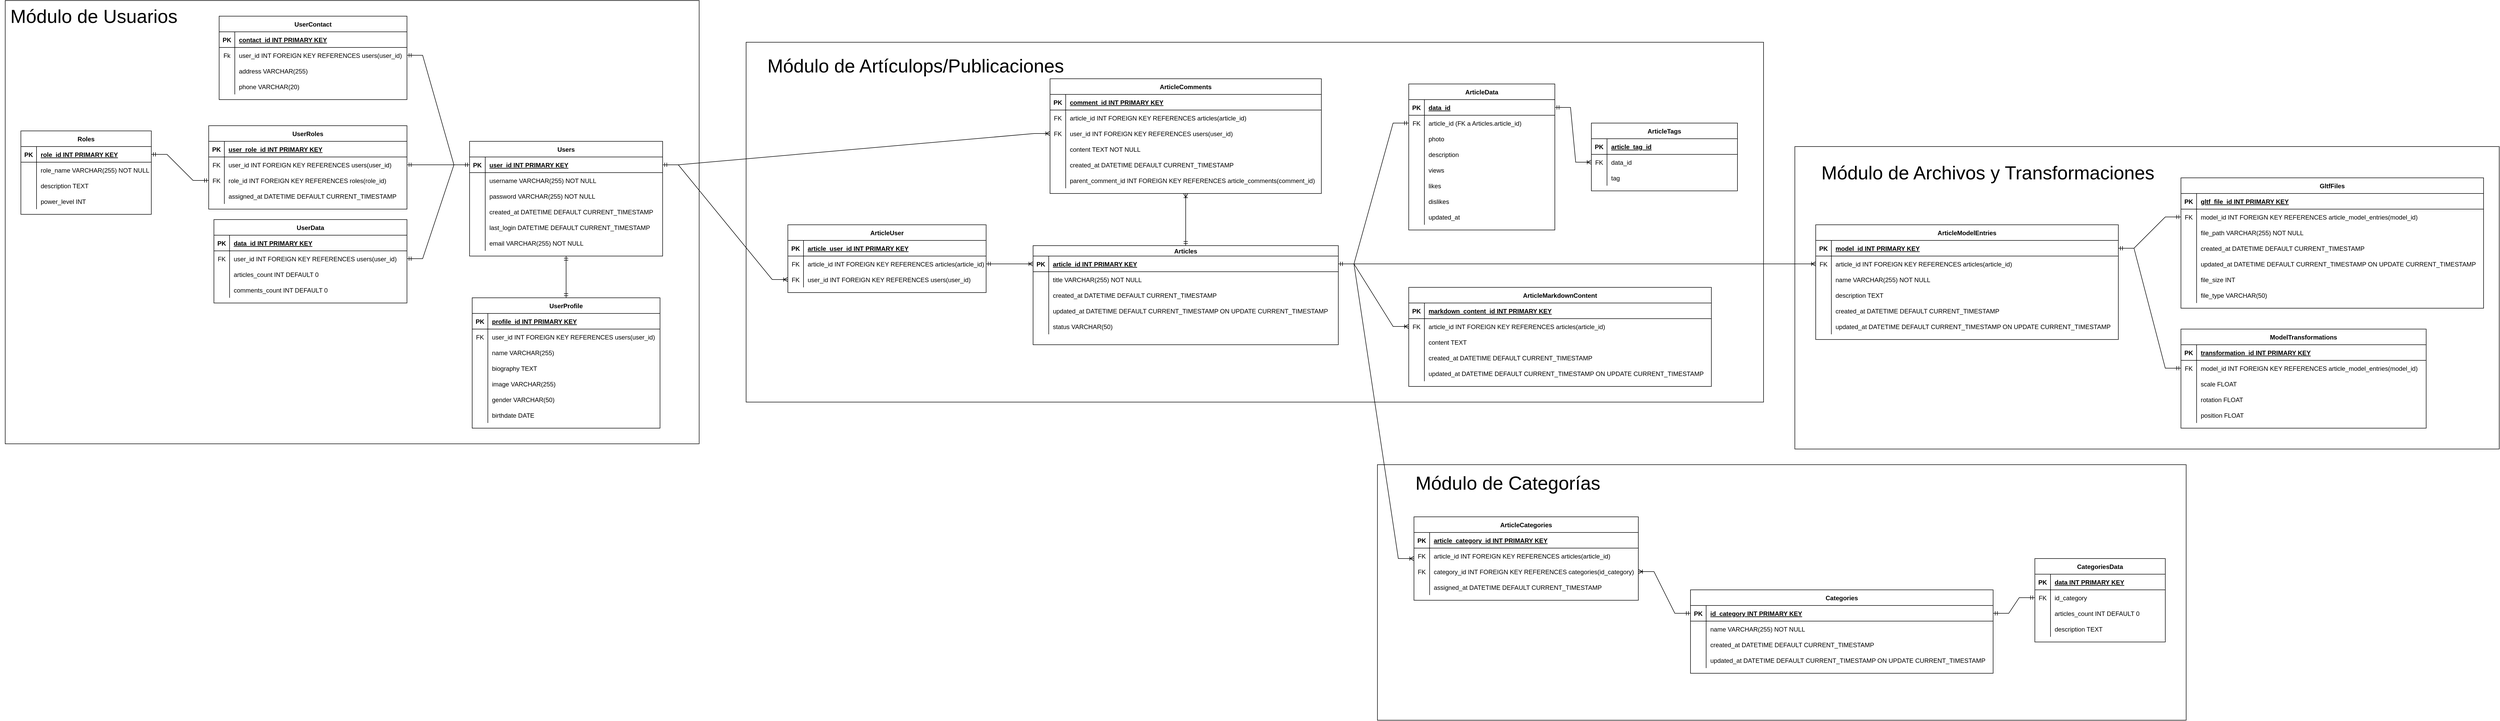 <mxfile version="24.5.3" type="device">
  <diagram id="R2lEEEUBdFMjLlhIrx00" name="Modelo - ER">
    <mxGraphModel dx="1632" dy="466" grid="1" gridSize="10" guides="1" tooltips="1" connect="1" arrows="1" fold="1" page="1" pageScale="1" pageWidth="850" pageHeight="1100" math="0" shadow="0" extFonts="Permanent Marker^https://fonts.googleapis.com/css?family=Permanent+Marker">
      <root>
        <mxCell id="0" />
        <mxCell id="1" parent="0" />
        <mxCell id="2y1sY3aL7K1K-4Aw30W6-536" value="" style="rounded=0;whiteSpace=wrap;html=1;fillColor=none;" vertex="1" parent="1">
          <mxGeometry x="2180" y="1260" width="1550" height="490" as="geometry" />
        </mxCell>
        <mxCell id="2y1sY3aL7K1K-4Aw30W6-535" value="" style="rounded=0;whiteSpace=wrap;html=1;fillColor=none;" vertex="1" parent="1">
          <mxGeometry x="970" y="450" width="1950" height="690" as="geometry" />
        </mxCell>
        <mxCell id="2y1sY3aL7K1K-4Aw30W6-531" value="" style="rounded=0;whiteSpace=wrap;html=1;fillColor=none;" vertex="1" parent="1">
          <mxGeometry x="-450" y="370" width="1330" height="850" as="geometry" />
        </mxCell>
        <mxCell id="2y1sY3aL7K1K-4Aw30W6-31" value="Users" style="shape=table;startSize=30;container=1;collapsible=1;childLayout=tableLayout;fixedRows=1;rowLines=0;fontStyle=1;align=center;resizeLast=1;" vertex="1" parent="1">
          <mxGeometry x="440" y="640" width="370" height="220" as="geometry" />
        </mxCell>
        <mxCell id="2y1sY3aL7K1K-4Aw30W6-32" value="" style="shape=partialRectangle;collapsible=0;dropTarget=0;pointerEvents=0;fillColor=none;points=[[0,0.5],[1,0.5]];portConstraint=eastwest;top=0;left=0;right=0;bottom=1;" vertex="1" parent="2y1sY3aL7K1K-4Aw30W6-31">
          <mxGeometry y="30" width="370" height="30" as="geometry" />
        </mxCell>
        <mxCell id="2y1sY3aL7K1K-4Aw30W6-33" value="PK" style="shape=partialRectangle;overflow=hidden;connectable=0;fillColor=none;top=0;left=0;bottom=0;right=0;fontStyle=1;" vertex="1" parent="2y1sY3aL7K1K-4Aw30W6-32">
          <mxGeometry width="30" height="30" as="geometry">
            <mxRectangle width="30" height="30" as="alternateBounds" />
          </mxGeometry>
        </mxCell>
        <mxCell id="2y1sY3aL7K1K-4Aw30W6-34" value="user_id INT PRIMARY KEY" style="shape=partialRectangle;overflow=hidden;connectable=0;fillColor=none;top=0;left=0;bottom=0;right=0;align=left;spacingLeft=6;fontStyle=5;" vertex="1" parent="2y1sY3aL7K1K-4Aw30W6-32">
          <mxGeometry x="30" width="340" height="30" as="geometry">
            <mxRectangle width="340" height="30" as="alternateBounds" />
          </mxGeometry>
        </mxCell>
        <mxCell id="2y1sY3aL7K1K-4Aw30W6-35" value="" style="shape=partialRectangle;collapsible=0;dropTarget=0;pointerEvents=0;fillColor=none;points=[[0,0.5],[1,0.5]];portConstraint=eastwest;top=0;left=0;right=0;bottom=0;" vertex="1" parent="2y1sY3aL7K1K-4Aw30W6-31">
          <mxGeometry y="60" width="370" height="30" as="geometry" />
        </mxCell>
        <mxCell id="2y1sY3aL7K1K-4Aw30W6-36" value="" style="shape=partialRectangle;overflow=hidden;connectable=0;fillColor=none;top=0;left=0;bottom=0;right=0;" vertex="1" parent="2y1sY3aL7K1K-4Aw30W6-35">
          <mxGeometry width="30" height="30" as="geometry">
            <mxRectangle width="30" height="30" as="alternateBounds" />
          </mxGeometry>
        </mxCell>
        <mxCell id="2y1sY3aL7K1K-4Aw30W6-37" value="username VARCHAR(255) NOT NULL" style="shape=partialRectangle;overflow=hidden;connectable=0;fillColor=none;top=0;left=0;bottom=0;right=0;align=left;spacingLeft=6;" vertex="1" parent="2y1sY3aL7K1K-4Aw30W6-35">
          <mxGeometry x="30" width="340" height="30" as="geometry">
            <mxRectangle width="340" height="30" as="alternateBounds" />
          </mxGeometry>
        </mxCell>
        <mxCell id="2y1sY3aL7K1K-4Aw30W6-82" value="" style="shape=partialRectangle;collapsible=0;dropTarget=0;pointerEvents=0;fillColor=none;points=[[0,0.5],[1,0.5]];portConstraint=eastwest;top=0;left=0;right=0;bottom=0;" vertex="1" parent="2y1sY3aL7K1K-4Aw30W6-31">
          <mxGeometry y="90" width="370" height="30" as="geometry" />
        </mxCell>
        <mxCell id="2y1sY3aL7K1K-4Aw30W6-83" value="" style="shape=partialRectangle;overflow=hidden;connectable=0;fillColor=none;top=0;left=0;bottom=0;right=0;" vertex="1" parent="2y1sY3aL7K1K-4Aw30W6-82">
          <mxGeometry width="30" height="30" as="geometry">
            <mxRectangle width="30" height="30" as="alternateBounds" />
          </mxGeometry>
        </mxCell>
        <mxCell id="2y1sY3aL7K1K-4Aw30W6-84" value="password VARCHAR(255) NOT NULL" style="shape=partialRectangle;overflow=hidden;connectable=0;fillColor=none;top=0;left=0;bottom=0;right=0;align=left;spacingLeft=6;" vertex="1" parent="2y1sY3aL7K1K-4Aw30W6-82">
          <mxGeometry x="30" width="340" height="30" as="geometry">
            <mxRectangle width="340" height="30" as="alternateBounds" />
          </mxGeometry>
        </mxCell>
        <mxCell id="2y1sY3aL7K1K-4Aw30W6-456" value="" style="shape=partialRectangle;collapsible=0;dropTarget=0;pointerEvents=0;fillColor=none;points=[[0,0.5],[1,0.5]];portConstraint=eastwest;top=0;left=0;right=0;bottom=0;" vertex="1" parent="2y1sY3aL7K1K-4Aw30W6-31">
          <mxGeometry y="120" width="370" height="30" as="geometry" />
        </mxCell>
        <mxCell id="2y1sY3aL7K1K-4Aw30W6-457" value="" style="shape=partialRectangle;overflow=hidden;connectable=0;fillColor=none;top=0;left=0;bottom=0;right=0;" vertex="1" parent="2y1sY3aL7K1K-4Aw30W6-456">
          <mxGeometry width="30" height="30" as="geometry">
            <mxRectangle width="30" height="30" as="alternateBounds" />
          </mxGeometry>
        </mxCell>
        <mxCell id="2y1sY3aL7K1K-4Aw30W6-458" value="created_at DATETIME DEFAULT CURRENT_TIMESTAMP" style="shape=partialRectangle;overflow=hidden;connectable=0;fillColor=none;top=0;left=0;bottom=0;right=0;align=left;spacingLeft=6;" vertex="1" parent="2y1sY3aL7K1K-4Aw30W6-456">
          <mxGeometry x="30" width="340" height="30" as="geometry">
            <mxRectangle width="340" height="30" as="alternateBounds" />
          </mxGeometry>
        </mxCell>
        <mxCell id="2y1sY3aL7K1K-4Aw30W6-459" value="" style="shape=partialRectangle;collapsible=0;dropTarget=0;pointerEvents=0;fillColor=none;points=[[0,0.5],[1,0.5]];portConstraint=eastwest;top=0;left=0;right=0;bottom=0;" vertex="1" parent="2y1sY3aL7K1K-4Aw30W6-31">
          <mxGeometry y="150" width="370" height="30" as="geometry" />
        </mxCell>
        <mxCell id="2y1sY3aL7K1K-4Aw30W6-460" value="" style="shape=partialRectangle;overflow=hidden;connectable=0;fillColor=none;top=0;left=0;bottom=0;right=0;" vertex="1" parent="2y1sY3aL7K1K-4Aw30W6-459">
          <mxGeometry width="30" height="30" as="geometry">
            <mxRectangle width="30" height="30" as="alternateBounds" />
          </mxGeometry>
        </mxCell>
        <mxCell id="2y1sY3aL7K1K-4Aw30W6-461" value="last_login DATETIME DEFAULT CURRENT_TIMESTAMP" style="shape=partialRectangle;overflow=hidden;connectable=0;fillColor=none;top=0;left=0;bottom=0;right=0;align=left;spacingLeft=6;" vertex="1" parent="2y1sY3aL7K1K-4Aw30W6-459">
          <mxGeometry x="30" width="340" height="30" as="geometry">
            <mxRectangle width="340" height="30" as="alternateBounds" />
          </mxGeometry>
        </mxCell>
        <mxCell id="2y1sY3aL7K1K-4Aw30W6-512" value="" style="shape=partialRectangle;collapsible=0;dropTarget=0;pointerEvents=0;fillColor=none;points=[[0,0.5],[1,0.5]];portConstraint=eastwest;top=0;left=0;right=0;bottom=0;" vertex="1" parent="2y1sY3aL7K1K-4Aw30W6-31">
          <mxGeometry y="180" width="370" height="30" as="geometry" />
        </mxCell>
        <mxCell id="2y1sY3aL7K1K-4Aw30W6-513" value="" style="shape=partialRectangle;overflow=hidden;connectable=0;fillColor=none;top=0;left=0;bottom=0;right=0;" vertex="1" parent="2y1sY3aL7K1K-4Aw30W6-512">
          <mxGeometry width="30" height="30" as="geometry">
            <mxRectangle width="30" height="30" as="alternateBounds" />
          </mxGeometry>
        </mxCell>
        <mxCell id="2y1sY3aL7K1K-4Aw30W6-514" value="email VARCHAR(255) NOT NULL" style="shape=partialRectangle;overflow=hidden;connectable=0;fillColor=none;top=0;left=0;bottom=0;right=0;align=left;spacingLeft=6;" vertex="1" parent="2y1sY3aL7K1K-4Aw30W6-512">
          <mxGeometry x="30" width="340" height="30" as="geometry">
            <mxRectangle width="340" height="30" as="alternateBounds" />
          </mxGeometry>
        </mxCell>
        <mxCell id="2y1sY3aL7K1K-4Aw30W6-69" value="UserData" style="shape=table;startSize=30;container=1;collapsible=1;childLayout=tableLayout;fixedRows=1;rowLines=0;fontStyle=1;align=center;resizeLast=1;" vertex="1" parent="1">
          <mxGeometry x="-50" y="790" width="370" height="160" as="geometry" />
        </mxCell>
        <mxCell id="2y1sY3aL7K1K-4Aw30W6-70" value="" style="shape=partialRectangle;collapsible=0;dropTarget=0;pointerEvents=0;fillColor=none;points=[[0,0.5],[1,0.5]];portConstraint=eastwest;top=0;left=0;right=0;bottom=1;" vertex="1" parent="2y1sY3aL7K1K-4Aw30W6-69">
          <mxGeometry y="30" width="370" height="30" as="geometry" />
        </mxCell>
        <mxCell id="2y1sY3aL7K1K-4Aw30W6-71" value="PK" style="shape=partialRectangle;overflow=hidden;connectable=0;fillColor=none;top=0;left=0;bottom=0;right=0;fontStyle=1;" vertex="1" parent="2y1sY3aL7K1K-4Aw30W6-70">
          <mxGeometry width="30" height="30" as="geometry">
            <mxRectangle width="30" height="30" as="alternateBounds" />
          </mxGeometry>
        </mxCell>
        <mxCell id="2y1sY3aL7K1K-4Aw30W6-72" value="data_id INT PRIMARY KEY" style="shape=partialRectangle;overflow=hidden;connectable=0;fillColor=none;top=0;left=0;bottom=0;right=0;align=left;spacingLeft=6;fontStyle=5;" vertex="1" parent="2y1sY3aL7K1K-4Aw30W6-70">
          <mxGeometry x="30" width="340" height="30" as="geometry">
            <mxRectangle width="340" height="30" as="alternateBounds" />
          </mxGeometry>
        </mxCell>
        <mxCell id="2y1sY3aL7K1K-4Aw30W6-73" value="" style="shape=partialRectangle;collapsible=0;dropTarget=0;pointerEvents=0;fillColor=none;points=[[0,0.5],[1,0.5]];portConstraint=eastwest;top=0;left=0;right=0;bottom=0;" vertex="1" parent="2y1sY3aL7K1K-4Aw30W6-69">
          <mxGeometry y="60" width="370" height="30" as="geometry" />
        </mxCell>
        <mxCell id="2y1sY3aL7K1K-4Aw30W6-74" value="FK" style="shape=partialRectangle;overflow=hidden;connectable=0;fillColor=none;top=0;left=0;bottom=0;right=0;" vertex="1" parent="2y1sY3aL7K1K-4Aw30W6-73">
          <mxGeometry width="30" height="30" as="geometry">
            <mxRectangle width="30" height="30" as="alternateBounds" />
          </mxGeometry>
        </mxCell>
        <mxCell id="2y1sY3aL7K1K-4Aw30W6-75" value="user_id INT FOREIGN KEY REFERENCES users(user_id)" style="shape=partialRectangle;overflow=hidden;connectable=0;fillColor=none;top=0;left=0;bottom=0;right=0;align=left;spacingLeft=6;" vertex="1" parent="2y1sY3aL7K1K-4Aw30W6-73">
          <mxGeometry x="30" width="340" height="30" as="geometry">
            <mxRectangle width="340" height="30" as="alternateBounds" />
          </mxGeometry>
        </mxCell>
        <mxCell id="2y1sY3aL7K1K-4Aw30W6-85" value="" style="shape=partialRectangle;collapsible=0;dropTarget=0;pointerEvents=0;fillColor=none;points=[[0,0.5],[1,0.5]];portConstraint=eastwest;top=0;left=0;right=0;bottom=0;" vertex="1" parent="2y1sY3aL7K1K-4Aw30W6-69">
          <mxGeometry y="90" width="370" height="30" as="geometry" />
        </mxCell>
        <mxCell id="2y1sY3aL7K1K-4Aw30W6-86" value="" style="shape=partialRectangle;overflow=hidden;connectable=0;fillColor=none;top=0;left=0;bottom=0;right=0;" vertex="1" parent="2y1sY3aL7K1K-4Aw30W6-85">
          <mxGeometry width="30" height="30" as="geometry">
            <mxRectangle width="30" height="30" as="alternateBounds" />
          </mxGeometry>
        </mxCell>
        <mxCell id="2y1sY3aL7K1K-4Aw30W6-87" value="articles_count INT DEFAULT 0" style="shape=partialRectangle;overflow=hidden;connectable=0;fillColor=none;top=0;left=0;bottom=0;right=0;align=left;spacingLeft=6;" vertex="1" parent="2y1sY3aL7K1K-4Aw30W6-85">
          <mxGeometry x="30" width="340" height="30" as="geometry">
            <mxRectangle width="340" height="30" as="alternateBounds" />
          </mxGeometry>
        </mxCell>
        <mxCell id="2y1sY3aL7K1K-4Aw30W6-91" value="" style="shape=partialRectangle;collapsible=0;dropTarget=0;pointerEvents=0;fillColor=none;points=[[0,0.5],[1,0.5]];portConstraint=eastwest;top=0;left=0;right=0;bottom=0;" vertex="1" parent="2y1sY3aL7K1K-4Aw30W6-69">
          <mxGeometry y="120" width="370" height="30" as="geometry" />
        </mxCell>
        <mxCell id="2y1sY3aL7K1K-4Aw30W6-92" value="" style="shape=partialRectangle;overflow=hidden;connectable=0;fillColor=none;top=0;left=0;bottom=0;right=0;" vertex="1" parent="2y1sY3aL7K1K-4Aw30W6-91">
          <mxGeometry width="30" height="30" as="geometry">
            <mxRectangle width="30" height="30" as="alternateBounds" />
          </mxGeometry>
        </mxCell>
        <mxCell id="2y1sY3aL7K1K-4Aw30W6-93" value="comments_count INT DEFAULT 0" style="shape=partialRectangle;overflow=hidden;connectable=0;fillColor=none;top=0;left=0;bottom=0;right=0;align=left;spacingLeft=6;" vertex="1" parent="2y1sY3aL7K1K-4Aw30W6-91">
          <mxGeometry x="30" width="340" height="30" as="geometry">
            <mxRectangle width="340" height="30" as="alternateBounds" />
          </mxGeometry>
        </mxCell>
        <mxCell id="2y1sY3aL7K1K-4Aw30W6-54" value="UserProfile" style="shape=table;startSize=30;container=1;collapsible=1;childLayout=tableLayout;fixedRows=1;rowLines=0;fontStyle=1;align=center;resizeLast=1;" vertex="1" parent="1">
          <mxGeometry x="445" y="940" width="360" height="250.0" as="geometry" />
        </mxCell>
        <mxCell id="2y1sY3aL7K1K-4Aw30W6-55" value="" style="shape=partialRectangle;collapsible=0;dropTarget=0;pointerEvents=0;fillColor=none;points=[[0,0.5],[1,0.5]];portConstraint=eastwest;top=0;left=0;right=0;bottom=1;" vertex="1" parent="2y1sY3aL7K1K-4Aw30W6-54">
          <mxGeometry y="30" width="360" height="30" as="geometry" />
        </mxCell>
        <mxCell id="2y1sY3aL7K1K-4Aw30W6-56" value="PK" style="shape=partialRectangle;overflow=hidden;connectable=0;fillColor=none;top=0;left=0;bottom=0;right=0;fontStyle=1;" vertex="1" parent="2y1sY3aL7K1K-4Aw30W6-55">
          <mxGeometry width="30" height="30" as="geometry">
            <mxRectangle width="30" height="30" as="alternateBounds" />
          </mxGeometry>
        </mxCell>
        <mxCell id="2y1sY3aL7K1K-4Aw30W6-57" value="profile_id INT PRIMARY KEY" style="shape=partialRectangle;overflow=hidden;connectable=0;fillColor=none;top=0;left=0;bottom=0;right=0;align=left;spacingLeft=6;fontStyle=5;" vertex="1" parent="2y1sY3aL7K1K-4Aw30W6-55">
          <mxGeometry x="30" width="330" height="30" as="geometry">
            <mxRectangle width="330" height="30" as="alternateBounds" />
          </mxGeometry>
        </mxCell>
        <mxCell id="2y1sY3aL7K1K-4Aw30W6-58" value="" style="shape=partialRectangle;collapsible=0;dropTarget=0;pointerEvents=0;fillColor=none;points=[[0,0.5],[1,0.5]];portConstraint=eastwest;top=0;left=0;right=0;bottom=0;" vertex="1" parent="2y1sY3aL7K1K-4Aw30W6-54">
          <mxGeometry y="60" width="360" height="30" as="geometry" />
        </mxCell>
        <mxCell id="2y1sY3aL7K1K-4Aw30W6-59" value="FK" style="shape=partialRectangle;overflow=hidden;connectable=0;fillColor=none;top=0;left=0;bottom=0;right=0;" vertex="1" parent="2y1sY3aL7K1K-4Aw30W6-58">
          <mxGeometry width="30" height="30" as="geometry">
            <mxRectangle width="30" height="30" as="alternateBounds" />
          </mxGeometry>
        </mxCell>
        <mxCell id="2y1sY3aL7K1K-4Aw30W6-60" value="user_id INT FOREIGN KEY REFERENCES users(user_id)" style="shape=partialRectangle;overflow=hidden;connectable=0;fillColor=none;top=0;left=0;bottom=0;right=0;align=left;spacingLeft=6;" vertex="1" parent="2y1sY3aL7K1K-4Aw30W6-58">
          <mxGeometry x="30" width="330" height="30" as="geometry">
            <mxRectangle width="330" height="30" as="alternateBounds" />
          </mxGeometry>
        </mxCell>
        <mxCell id="2y1sY3aL7K1K-4Aw30W6-61" value="" style="shape=partialRectangle;collapsible=0;dropTarget=0;pointerEvents=0;fillColor=none;points=[[0,0.5],[1,0.5]];portConstraint=eastwest;top=0;left=0;right=0;bottom=0;" vertex="1" parent="2y1sY3aL7K1K-4Aw30W6-54">
          <mxGeometry y="90" width="360" height="30" as="geometry" />
        </mxCell>
        <mxCell id="2y1sY3aL7K1K-4Aw30W6-62" value="" style="shape=partialRectangle;overflow=hidden;connectable=0;fillColor=none;top=0;left=0;bottom=0;right=0;" vertex="1" parent="2y1sY3aL7K1K-4Aw30W6-61">
          <mxGeometry width="30" height="30" as="geometry">
            <mxRectangle width="30" height="30" as="alternateBounds" />
          </mxGeometry>
        </mxCell>
        <mxCell id="2y1sY3aL7K1K-4Aw30W6-63" value="name VARCHAR(255)" style="shape=partialRectangle;overflow=hidden;connectable=0;fillColor=none;top=0;left=0;bottom=0;right=0;align=left;spacingLeft=6;" vertex="1" parent="2y1sY3aL7K1K-4Aw30W6-61">
          <mxGeometry x="30" width="330" height="30" as="geometry">
            <mxRectangle width="330" height="30" as="alternateBounds" />
          </mxGeometry>
        </mxCell>
        <mxCell id="2y1sY3aL7K1K-4Aw30W6-474" value="" style="shape=partialRectangle;collapsible=0;dropTarget=0;pointerEvents=0;fillColor=none;points=[[0,0.5],[1,0.5]];portConstraint=eastwest;top=0;left=0;right=0;bottom=0;" vertex="1" parent="2y1sY3aL7K1K-4Aw30W6-54">
          <mxGeometry y="120" width="360" height="30" as="geometry" />
        </mxCell>
        <mxCell id="2y1sY3aL7K1K-4Aw30W6-475" value="" style="shape=partialRectangle;overflow=hidden;connectable=0;fillColor=none;top=0;left=0;bottom=0;right=0;" vertex="1" parent="2y1sY3aL7K1K-4Aw30W6-474">
          <mxGeometry width="30" height="30" as="geometry">
            <mxRectangle width="30" height="30" as="alternateBounds" />
          </mxGeometry>
        </mxCell>
        <mxCell id="2y1sY3aL7K1K-4Aw30W6-476" value="biography TEXT" style="shape=partialRectangle;overflow=hidden;connectable=0;fillColor=none;top=0;left=0;bottom=0;right=0;align=left;spacingLeft=6;" vertex="1" parent="2y1sY3aL7K1K-4Aw30W6-474">
          <mxGeometry x="30" width="330" height="30" as="geometry">
            <mxRectangle width="330" height="30" as="alternateBounds" />
          </mxGeometry>
        </mxCell>
        <mxCell id="2y1sY3aL7K1K-4Aw30W6-88" value="" style="shape=partialRectangle;collapsible=0;dropTarget=0;pointerEvents=0;fillColor=none;points=[[0,0.5],[1,0.5]];portConstraint=eastwest;top=0;left=0;right=0;bottom=0;" vertex="1" parent="2y1sY3aL7K1K-4Aw30W6-54">
          <mxGeometry y="150" width="360" height="30" as="geometry" />
        </mxCell>
        <mxCell id="2y1sY3aL7K1K-4Aw30W6-89" value="" style="shape=partialRectangle;overflow=hidden;connectable=0;fillColor=none;top=0;left=0;bottom=0;right=0;" vertex="1" parent="2y1sY3aL7K1K-4Aw30W6-88">
          <mxGeometry width="30" height="30" as="geometry">
            <mxRectangle width="30" height="30" as="alternateBounds" />
          </mxGeometry>
        </mxCell>
        <mxCell id="2y1sY3aL7K1K-4Aw30W6-90" value="image VARCHAR(255)" style="shape=partialRectangle;overflow=hidden;connectable=0;fillColor=none;top=0;left=0;bottom=0;right=0;align=left;spacingLeft=6;" vertex="1" parent="2y1sY3aL7K1K-4Aw30W6-88">
          <mxGeometry x="30" width="330" height="30" as="geometry">
            <mxRectangle width="330" height="30" as="alternateBounds" />
          </mxGeometry>
        </mxCell>
        <mxCell id="2y1sY3aL7K1K-4Aw30W6-97" value="" style="shape=partialRectangle;collapsible=0;dropTarget=0;pointerEvents=0;fillColor=none;points=[[0,0.5],[1,0.5]];portConstraint=eastwest;top=0;left=0;right=0;bottom=0;" vertex="1" parent="2y1sY3aL7K1K-4Aw30W6-54">
          <mxGeometry y="180" width="360" height="30" as="geometry" />
        </mxCell>
        <mxCell id="2y1sY3aL7K1K-4Aw30W6-98" value="" style="shape=partialRectangle;overflow=hidden;connectable=0;fillColor=none;top=0;left=0;bottom=0;right=0;" vertex="1" parent="2y1sY3aL7K1K-4Aw30W6-97">
          <mxGeometry width="30" height="30" as="geometry">
            <mxRectangle width="30" height="30" as="alternateBounds" />
          </mxGeometry>
        </mxCell>
        <mxCell id="2y1sY3aL7K1K-4Aw30W6-99" value="gender VARCHAR(50)" style="shape=partialRectangle;overflow=hidden;connectable=0;fillColor=none;top=0;left=0;bottom=0;right=0;align=left;spacingLeft=6;" vertex="1" parent="2y1sY3aL7K1K-4Aw30W6-97">
          <mxGeometry x="30" width="330" height="30" as="geometry">
            <mxRectangle width="330" height="30" as="alternateBounds" />
          </mxGeometry>
        </mxCell>
        <mxCell id="2y1sY3aL7K1K-4Aw30W6-106" value="" style="shape=partialRectangle;collapsible=0;dropTarget=0;pointerEvents=0;fillColor=none;points=[[0,0.5],[1,0.5]];portConstraint=eastwest;top=0;left=0;right=0;bottom=0;" vertex="1" parent="2y1sY3aL7K1K-4Aw30W6-54">
          <mxGeometry y="210" width="360" height="30" as="geometry" />
        </mxCell>
        <mxCell id="2y1sY3aL7K1K-4Aw30W6-107" value="" style="shape=partialRectangle;overflow=hidden;connectable=0;fillColor=none;top=0;left=0;bottom=0;right=0;" vertex="1" parent="2y1sY3aL7K1K-4Aw30W6-106">
          <mxGeometry width="30" height="30" as="geometry">
            <mxRectangle width="30" height="30" as="alternateBounds" />
          </mxGeometry>
        </mxCell>
        <mxCell id="2y1sY3aL7K1K-4Aw30W6-108" value="birthdate DATE" style="shape=partialRectangle;overflow=hidden;connectable=0;fillColor=none;top=0;left=0;bottom=0;right=0;align=left;spacingLeft=6;" vertex="1" parent="2y1sY3aL7K1K-4Aw30W6-106">
          <mxGeometry x="30" width="330" height="30" as="geometry">
            <mxRectangle width="330" height="30" as="alternateBounds" />
          </mxGeometry>
        </mxCell>
        <mxCell id="2y1sY3aL7K1K-4Aw30W6-115" value="UserContact" style="shape=table;startSize=30;container=1;collapsible=1;childLayout=tableLayout;fixedRows=1;rowLines=0;fontStyle=1;align=center;resizeLast=1;" vertex="1" parent="1">
          <mxGeometry x="-40" y="400" width="360" height="160" as="geometry" />
        </mxCell>
        <mxCell id="2y1sY3aL7K1K-4Aw30W6-116" value="" style="shape=partialRectangle;collapsible=0;dropTarget=0;pointerEvents=0;fillColor=none;points=[[0,0.5],[1,0.5]];portConstraint=eastwest;top=0;left=0;right=0;bottom=1;" vertex="1" parent="2y1sY3aL7K1K-4Aw30W6-115">
          <mxGeometry y="30" width="360" height="30" as="geometry" />
        </mxCell>
        <mxCell id="2y1sY3aL7K1K-4Aw30W6-117" value="PK" style="shape=partialRectangle;overflow=hidden;connectable=0;fillColor=none;top=0;left=0;bottom=0;right=0;fontStyle=1;" vertex="1" parent="2y1sY3aL7K1K-4Aw30W6-116">
          <mxGeometry width="30" height="30" as="geometry">
            <mxRectangle width="30" height="30" as="alternateBounds" />
          </mxGeometry>
        </mxCell>
        <mxCell id="2y1sY3aL7K1K-4Aw30W6-118" value="contact_id INT PRIMARY KEY" style="shape=partialRectangle;overflow=hidden;connectable=0;fillColor=none;top=0;left=0;bottom=0;right=0;align=left;spacingLeft=6;fontStyle=5;" vertex="1" parent="2y1sY3aL7K1K-4Aw30W6-116">
          <mxGeometry x="30" width="330" height="30" as="geometry">
            <mxRectangle width="330" height="30" as="alternateBounds" />
          </mxGeometry>
        </mxCell>
        <mxCell id="2y1sY3aL7K1K-4Aw30W6-119" value="" style="shape=partialRectangle;collapsible=0;dropTarget=0;pointerEvents=0;fillColor=none;points=[[0,0.5],[1,0.5]];portConstraint=eastwest;top=0;left=0;right=0;bottom=0;" vertex="1" parent="2y1sY3aL7K1K-4Aw30W6-115">
          <mxGeometry y="60" width="360" height="30" as="geometry" />
        </mxCell>
        <mxCell id="2y1sY3aL7K1K-4Aw30W6-120" value="Fk" style="shape=partialRectangle;overflow=hidden;connectable=0;fillColor=none;top=0;left=0;bottom=0;right=0;" vertex="1" parent="2y1sY3aL7K1K-4Aw30W6-119">
          <mxGeometry width="30" height="30" as="geometry">
            <mxRectangle width="30" height="30" as="alternateBounds" />
          </mxGeometry>
        </mxCell>
        <mxCell id="2y1sY3aL7K1K-4Aw30W6-121" value="user_id INT FOREIGN KEY REFERENCES users(user_id)" style="shape=partialRectangle;overflow=hidden;connectable=0;fillColor=none;top=0;left=0;bottom=0;right=0;align=left;spacingLeft=6;" vertex="1" parent="2y1sY3aL7K1K-4Aw30W6-119">
          <mxGeometry x="30" width="330" height="30" as="geometry">
            <mxRectangle width="330" height="30" as="alternateBounds" />
          </mxGeometry>
        </mxCell>
        <mxCell id="2y1sY3aL7K1K-4Aw30W6-131" value="" style="shape=partialRectangle;collapsible=0;dropTarget=0;pointerEvents=0;fillColor=none;points=[[0,0.5],[1,0.5]];portConstraint=eastwest;top=0;left=0;right=0;bottom=0;" vertex="1" parent="2y1sY3aL7K1K-4Aw30W6-115">
          <mxGeometry y="90" width="360" height="30" as="geometry" />
        </mxCell>
        <mxCell id="2y1sY3aL7K1K-4Aw30W6-132" value="" style="shape=partialRectangle;overflow=hidden;connectable=0;fillColor=none;top=0;left=0;bottom=0;right=0;" vertex="1" parent="2y1sY3aL7K1K-4Aw30W6-131">
          <mxGeometry width="30" height="30" as="geometry">
            <mxRectangle width="30" height="30" as="alternateBounds" />
          </mxGeometry>
        </mxCell>
        <mxCell id="2y1sY3aL7K1K-4Aw30W6-133" value="address VARCHAR(255)" style="shape=partialRectangle;overflow=hidden;connectable=0;fillColor=none;top=0;left=0;bottom=0;right=0;align=left;spacingLeft=6;" vertex="1" parent="2y1sY3aL7K1K-4Aw30W6-131">
          <mxGeometry x="30" width="330" height="30" as="geometry">
            <mxRectangle width="330" height="30" as="alternateBounds" />
          </mxGeometry>
        </mxCell>
        <mxCell id="2y1sY3aL7K1K-4Aw30W6-462" value="" style="shape=partialRectangle;collapsible=0;dropTarget=0;pointerEvents=0;fillColor=none;points=[[0,0.5],[1,0.5]];portConstraint=eastwest;top=0;left=0;right=0;bottom=0;" vertex="1" parent="2y1sY3aL7K1K-4Aw30W6-115">
          <mxGeometry y="120" width="360" height="30" as="geometry" />
        </mxCell>
        <mxCell id="2y1sY3aL7K1K-4Aw30W6-463" value="" style="shape=partialRectangle;overflow=hidden;connectable=0;fillColor=none;top=0;left=0;bottom=0;right=0;" vertex="1" parent="2y1sY3aL7K1K-4Aw30W6-462">
          <mxGeometry width="30" height="30" as="geometry">
            <mxRectangle width="30" height="30" as="alternateBounds" />
          </mxGeometry>
        </mxCell>
        <mxCell id="2y1sY3aL7K1K-4Aw30W6-464" value="phone VARCHAR(20)" style="shape=partialRectangle;overflow=hidden;connectable=0;fillColor=none;top=0;left=0;bottom=0;right=0;align=left;spacingLeft=6;" vertex="1" parent="2y1sY3aL7K1K-4Aw30W6-462">
          <mxGeometry x="30" width="330" height="30" as="geometry">
            <mxRectangle width="330" height="30" as="alternateBounds" />
          </mxGeometry>
        </mxCell>
        <mxCell id="2y1sY3aL7K1K-4Aw30W6-134" value="UserRoles" style="shape=table;startSize=30;container=1;collapsible=1;childLayout=tableLayout;fixedRows=1;rowLines=0;fontStyle=1;align=center;resizeLast=1;" vertex="1" parent="1">
          <mxGeometry x="-60" y="610" width="380" height="160" as="geometry" />
        </mxCell>
        <mxCell id="2y1sY3aL7K1K-4Aw30W6-135" value="" style="shape=partialRectangle;collapsible=0;dropTarget=0;pointerEvents=0;fillColor=none;points=[[0,0.5],[1,0.5]];portConstraint=eastwest;top=0;left=0;right=0;bottom=1;" vertex="1" parent="2y1sY3aL7K1K-4Aw30W6-134">
          <mxGeometry y="30" width="380" height="30" as="geometry" />
        </mxCell>
        <mxCell id="2y1sY3aL7K1K-4Aw30W6-136" value="PK" style="shape=partialRectangle;overflow=hidden;connectable=0;fillColor=none;top=0;left=0;bottom=0;right=0;fontStyle=1;" vertex="1" parent="2y1sY3aL7K1K-4Aw30W6-135">
          <mxGeometry width="30" height="30" as="geometry">
            <mxRectangle width="30" height="30" as="alternateBounds" />
          </mxGeometry>
        </mxCell>
        <mxCell id="2y1sY3aL7K1K-4Aw30W6-137" value="user_role_id INT PRIMARY KEY" style="shape=partialRectangle;overflow=hidden;connectable=0;fillColor=none;top=0;left=0;bottom=0;right=0;align=left;spacingLeft=6;fontStyle=5;" vertex="1" parent="2y1sY3aL7K1K-4Aw30W6-135">
          <mxGeometry x="30" width="350" height="30" as="geometry">
            <mxRectangle width="350" height="30" as="alternateBounds" />
          </mxGeometry>
        </mxCell>
        <mxCell id="2y1sY3aL7K1K-4Aw30W6-138" value="" style="shape=partialRectangle;collapsible=0;dropTarget=0;pointerEvents=0;fillColor=none;points=[[0,0.5],[1,0.5]];portConstraint=eastwest;top=0;left=0;right=0;bottom=0;" vertex="1" parent="2y1sY3aL7K1K-4Aw30W6-134">
          <mxGeometry y="60" width="380" height="30" as="geometry" />
        </mxCell>
        <mxCell id="2y1sY3aL7K1K-4Aw30W6-139" value="FK" style="shape=partialRectangle;overflow=hidden;connectable=0;fillColor=none;top=0;left=0;bottom=0;right=0;" vertex="1" parent="2y1sY3aL7K1K-4Aw30W6-138">
          <mxGeometry width="30" height="30" as="geometry">
            <mxRectangle width="30" height="30" as="alternateBounds" />
          </mxGeometry>
        </mxCell>
        <mxCell id="2y1sY3aL7K1K-4Aw30W6-140" value="user_id INT FOREIGN KEY REFERENCES users(user_id)" style="shape=partialRectangle;overflow=hidden;connectable=0;fillColor=none;top=0;left=0;bottom=0;right=0;align=left;spacingLeft=6;" vertex="1" parent="2y1sY3aL7K1K-4Aw30W6-138">
          <mxGeometry x="30" width="350" height="30" as="geometry">
            <mxRectangle width="350" height="30" as="alternateBounds" />
          </mxGeometry>
        </mxCell>
        <mxCell id="2y1sY3aL7K1K-4Aw30W6-141" value="" style="shape=partialRectangle;collapsible=0;dropTarget=0;pointerEvents=0;fillColor=none;points=[[0,0.5],[1,0.5]];portConstraint=eastwest;top=0;left=0;right=0;bottom=0;" vertex="1" parent="2y1sY3aL7K1K-4Aw30W6-134">
          <mxGeometry y="90" width="380" height="30" as="geometry" />
        </mxCell>
        <mxCell id="2y1sY3aL7K1K-4Aw30W6-142" value="FK" style="shape=partialRectangle;overflow=hidden;connectable=0;fillColor=none;top=0;left=0;bottom=0;right=0;" vertex="1" parent="2y1sY3aL7K1K-4Aw30W6-141">
          <mxGeometry width="30" height="30" as="geometry">
            <mxRectangle width="30" height="30" as="alternateBounds" />
          </mxGeometry>
        </mxCell>
        <mxCell id="2y1sY3aL7K1K-4Aw30W6-143" value="role_id INT FOREIGN KEY REFERENCES roles(role_id)" style="shape=partialRectangle;overflow=hidden;connectable=0;fillColor=none;top=0;left=0;bottom=0;right=0;align=left;spacingLeft=6;" vertex="1" parent="2y1sY3aL7K1K-4Aw30W6-141">
          <mxGeometry x="30" width="350" height="30" as="geometry">
            <mxRectangle width="350" height="30" as="alternateBounds" />
          </mxGeometry>
        </mxCell>
        <mxCell id="2y1sY3aL7K1K-4Aw30W6-468" value="" style="shape=partialRectangle;collapsible=0;dropTarget=0;pointerEvents=0;fillColor=none;points=[[0,0.5],[1,0.5]];portConstraint=eastwest;top=0;left=0;right=0;bottom=0;" vertex="1" parent="2y1sY3aL7K1K-4Aw30W6-134">
          <mxGeometry y="120" width="380" height="30" as="geometry" />
        </mxCell>
        <mxCell id="2y1sY3aL7K1K-4Aw30W6-469" value="" style="shape=partialRectangle;overflow=hidden;connectable=0;fillColor=none;top=0;left=0;bottom=0;right=0;" vertex="1" parent="2y1sY3aL7K1K-4Aw30W6-468">
          <mxGeometry width="30" height="30" as="geometry">
            <mxRectangle width="30" height="30" as="alternateBounds" />
          </mxGeometry>
        </mxCell>
        <mxCell id="2y1sY3aL7K1K-4Aw30W6-470" value="assigned_at DATETIME DEFAULT CURRENT_TIMESTAMP" style="shape=partialRectangle;overflow=hidden;connectable=0;fillColor=none;top=0;left=0;bottom=0;right=0;align=left;spacingLeft=6;" vertex="1" parent="2y1sY3aL7K1K-4Aw30W6-468">
          <mxGeometry x="30" width="350" height="30" as="geometry">
            <mxRectangle width="350" height="30" as="alternateBounds" />
          </mxGeometry>
        </mxCell>
        <mxCell id="2y1sY3aL7K1K-4Aw30W6-147" value="Roles" style="shape=table;startSize=30;container=1;collapsible=1;childLayout=tableLayout;fixedRows=1;rowLines=0;fontStyle=1;align=center;resizeLast=1;" vertex="1" parent="1">
          <mxGeometry x="-420" y="620" width="250" height="160" as="geometry" />
        </mxCell>
        <mxCell id="2y1sY3aL7K1K-4Aw30W6-148" value="" style="shape=partialRectangle;collapsible=0;dropTarget=0;pointerEvents=0;fillColor=none;points=[[0,0.5],[1,0.5]];portConstraint=eastwest;top=0;left=0;right=0;bottom=1;" vertex="1" parent="2y1sY3aL7K1K-4Aw30W6-147">
          <mxGeometry y="30" width="250" height="30" as="geometry" />
        </mxCell>
        <mxCell id="2y1sY3aL7K1K-4Aw30W6-149" value="PK" style="shape=partialRectangle;overflow=hidden;connectable=0;fillColor=none;top=0;left=0;bottom=0;right=0;fontStyle=1;" vertex="1" parent="2y1sY3aL7K1K-4Aw30W6-148">
          <mxGeometry width="30" height="30" as="geometry">
            <mxRectangle width="30" height="30" as="alternateBounds" />
          </mxGeometry>
        </mxCell>
        <mxCell id="2y1sY3aL7K1K-4Aw30W6-150" value="role_id INT PRIMARY KEY" style="shape=partialRectangle;overflow=hidden;connectable=0;fillColor=none;top=0;left=0;bottom=0;right=0;align=left;spacingLeft=6;fontStyle=5;" vertex="1" parent="2y1sY3aL7K1K-4Aw30W6-148">
          <mxGeometry x="30" width="220" height="30" as="geometry">
            <mxRectangle width="220" height="30" as="alternateBounds" />
          </mxGeometry>
        </mxCell>
        <mxCell id="2y1sY3aL7K1K-4Aw30W6-151" value="" style="shape=partialRectangle;collapsible=0;dropTarget=0;pointerEvents=0;fillColor=none;points=[[0,0.5],[1,0.5]];portConstraint=eastwest;top=0;left=0;right=0;bottom=0;" vertex="1" parent="2y1sY3aL7K1K-4Aw30W6-147">
          <mxGeometry y="60" width="250" height="30" as="geometry" />
        </mxCell>
        <mxCell id="2y1sY3aL7K1K-4Aw30W6-152" value="" style="shape=partialRectangle;overflow=hidden;connectable=0;fillColor=none;top=0;left=0;bottom=0;right=0;" vertex="1" parent="2y1sY3aL7K1K-4Aw30W6-151">
          <mxGeometry width="30" height="30" as="geometry">
            <mxRectangle width="30" height="30" as="alternateBounds" />
          </mxGeometry>
        </mxCell>
        <mxCell id="2y1sY3aL7K1K-4Aw30W6-153" value="role_name VARCHAR(255) NOT NULL" style="shape=partialRectangle;overflow=hidden;connectable=0;fillColor=none;top=0;left=0;bottom=0;right=0;align=left;spacingLeft=6;" vertex="1" parent="2y1sY3aL7K1K-4Aw30W6-151">
          <mxGeometry x="30" width="220" height="30" as="geometry">
            <mxRectangle width="220" height="30" as="alternateBounds" />
          </mxGeometry>
        </mxCell>
        <mxCell id="2y1sY3aL7K1K-4Aw30W6-154" value="" style="shape=partialRectangle;collapsible=0;dropTarget=0;pointerEvents=0;fillColor=none;points=[[0,0.5],[1,0.5]];portConstraint=eastwest;top=0;left=0;right=0;bottom=0;" vertex="1" parent="2y1sY3aL7K1K-4Aw30W6-147">
          <mxGeometry y="90" width="250" height="30" as="geometry" />
        </mxCell>
        <mxCell id="2y1sY3aL7K1K-4Aw30W6-155" value="" style="shape=partialRectangle;overflow=hidden;connectable=0;fillColor=none;top=0;left=0;bottom=0;right=0;" vertex="1" parent="2y1sY3aL7K1K-4Aw30W6-154">
          <mxGeometry width="30" height="30" as="geometry">
            <mxRectangle width="30" height="30" as="alternateBounds" />
          </mxGeometry>
        </mxCell>
        <mxCell id="2y1sY3aL7K1K-4Aw30W6-156" value="description TEXT" style="shape=partialRectangle;overflow=hidden;connectable=0;fillColor=none;top=0;left=0;bottom=0;right=0;align=left;spacingLeft=6;" vertex="1" parent="2y1sY3aL7K1K-4Aw30W6-154">
          <mxGeometry x="30" width="220" height="30" as="geometry">
            <mxRectangle width="220" height="30" as="alternateBounds" />
          </mxGeometry>
        </mxCell>
        <mxCell id="2y1sY3aL7K1K-4Aw30W6-465" value="" style="shape=partialRectangle;collapsible=0;dropTarget=0;pointerEvents=0;fillColor=none;points=[[0,0.5],[1,0.5]];portConstraint=eastwest;top=0;left=0;right=0;bottom=0;" vertex="1" parent="2y1sY3aL7K1K-4Aw30W6-147">
          <mxGeometry y="120" width="250" height="30" as="geometry" />
        </mxCell>
        <mxCell id="2y1sY3aL7K1K-4Aw30W6-466" value="" style="shape=partialRectangle;overflow=hidden;connectable=0;fillColor=none;top=0;left=0;bottom=0;right=0;" vertex="1" parent="2y1sY3aL7K1K-4Aw30W6-465">
          <mxGeometry width="30" height="30" as="geometry">
            <mxRectangle width="30" height="30" as="alternateBounds" />
          </mxGeometry>
        </mxCell>
        <mxCell id="2y1sY3aL7K1K-4Aw30W6-467" value="power_level INT" style="shape=partialRectangle;overflow=hidden;connectable=0;fillColor=none;top=0;left=0;bottom=0;right=0;align=left;spacingLeft=6;" vertex="1" parent="2y1sY3aL7K1K-4Aw30W6-465">
          <mxGeometry x="30" width="220" height="30" as="geometry">
            <mxRectangle width="220" height="30" as="alternateBounds" />
          </mxGeometry>
        </mxCell>
        <mxCell id="2y1sY3aL7K1K-4Aw30W6-161" value="" style="fontSize=12;html=1;endArrow=ERmandOne;startArrow=ERmandOne;rounded=0;" edge="1" parent="1" source="2y1sY3aL7K1K-4Aw30W6-54" target="2y1sY3aL7K1K-4Aw30W6-31">
          <mxGeometry width="100" height="100" relative="1" as="geometry">
            <mxPoint x="410" y="910" as="sourcePoint" />
            <mxPoint x="510" y="810" as="targetPoint" />
          </mxGeometry>
        </mxCell>
        <mxCell id="2y1sY3aL7K1K-4Aw30W6-162" value="" style="edgeStyle=entityRelationEdgeStyle;fontSize=12;html=1;endArrow=ERmandOne;startArrow=ERmandOne;rounded=0;" edge="1" parent="1" source="2y1sY3aL7K1K-4Aw30W6-73" target="2y1sY3aL7K1K-4Aw30W6-32">
          <mxGeometry width="100" height="100" relative="1" as="geometry">
            <mxPoint x="330" y="800" as="sourcePoint" />
            <mxPoint x="430" y="700" as="targetPoint" />
          </mxGeometry>
        </mxCell>
        <mxCell id="2y1sY3aL7K1K-4Aw30W6-163" value="" style="edgeStyle=entityRelationEdgeStyle;fontSize=12;html=1;endArrow=ERmandOne;startArrow=ERmandOne;rounded=0;" edge="1" parent="1" source="2y1sY3aL7K1K-4Aw30W6-138" target="2y1sY3aL7K1K-4Aw30W6-32">
          <mxGeometry width="100" height="100" relative="1" as="geometry">
            <mxPoint x="320" y="865" as="sourcePoint" />
            <mxPoint x="460" y="685" as="targetPoint" />
          </mxGeometry>
        </mxCell>
        <mxCell id="2y1sY3aL7K1K-4Aw30W6-164" value="" style="edgeStyle=entityRelationEdgeStyle;fontSize=12;html=1;endArrow=ERmandOne;startArrow=ERmandOne;rounded=0;" edge="1" parent="1" source="2y1sY3aL7K1K-4Aw30W6-148" target="2y1sY3aL7K1K-4Aw30W6-141">
          <mxGeometry width="100" height="100" relative="1" as="geometry">
            <mxPoint x="-120" y="750" as="sourcePoint" />
            <mxPoint x="-20" y="650" as="targetPoint" />
          </mxGeometry>
        </mxCell>
        <mxCell id="2y1sY3aL7K1K-4Aw30W6-166" value="" style="edgeStyle=entityRelationEdgeStyle;fontSize=12;html=1;endArrow=ERmandOne;startArrow=ERmandOne;rounded=0;" edge="1" parent="1" source="2y1sY3aL7K1K-4Aw30W6-119" target="2y1sY3aL7K1K-4Aw30W6-32">
          <mxGeometry width="100" height="100" relative="1" as="geometry">
            <mxPoint x="380" y="550" as="sourcePoint" />
            <mxPoint x="480" y="450" as="targetPoint" />
          </mxGeometry>
        </mxCell>
        <mxCell id="2y1sY3aL7K1K-4Aw30W6-169" value="Articles" style="shape=table;startSize=20;container=1;collapsible=1;childLayout=tableLayout;fixedRows=1;rowLines=0;fontStyle=1;align=center;resizeLast=1;" vertex="1" parent="1">
          <mxGeometry x="1520" y="840" width="585" height="190" as="geometry" />
        </mxCell>
        <mxCell id="2y1sY3aL7K1K-4Aw30W6-170" value="" style="shape=partialRectangle;collapsible=0;dropTarget=0;pointerEvents=0;fillColor=none;points=[[0,0.5],[1,0.5]];portConstraint=eastwest;top=0;left=0;right=0;bottom=1;" vertex="1" parent="2y1sY3aL7K1K-4Aw30W6-169">
          <mxGeometry y="20" width="585" height="30" as="geometry" />
        </mxCell>
        <mxCell id="2y1sY3aL7K1K-4Aw30W6-171" value="PK" style="shape=partialRectangle;overflow=hidden;connectable=0;fillColor=none;top=0;left=0;bottom=0;right=0;fontStyle=1;" vertex="1" parent="2y1sY3aL7K1K-4Aw30W6-170">
          <mxGeometry width="30" height="30" as="geometry">
            <mxRectangle width="30" height="30" as="alternateBounds" />
          </mxGeometry>
        </mxCell>
        <mxCell id="2y1sY3aL7K1K-4Aw30W6-172" value="article_id INT PRIMARY KEY" style="shape=partialRectangle;overflow=hidden;connectable=0;fillColor=none;top=0;left=0;bottom=0;right=0;align=left;spacingLeft=6;fontStyle=5;" vertex="1" parent="2y1sY3aL7K1K-4Aw30W6-170">
          <mxGeometry x="30" width="555" height="30" as="geometry">
            <mxRectangle width="555" height="30" as="alternateBounds" />
          </mxGeometry>
        </mxCell>
        <mxCell id="2y1sY3aL7K1K-4Aw30W6-173" value="" style="shape=partialRectangle;collapsible=0;dropTarget=0;pointerEvents=0;fillColor=none;points=[[0,0.5],[1,0.5]];portConstraint=eastwest;top=0;left=0;right=0;bottom=0;" vertex="1" parent="2y1sY3aL7K1K-4Aw30W6-169">
          <mxGeometry y="50" width="585" height="30" as="geometry" />
        </mxCell>
        <mxCell id="2y1sY3aL7K1K-4Aw30W6-174" value="" style="shape=partialRectangle;overflow=hidden;connectable=0;fillColor=none;top=0;left=0;bottom=0;right=0;" vertex="1" parent="2y1sY3aL7K1K-4Aw30W6-173">
          <mxGeometry width="30" height="30" as="geometry">
            <mxRectangle width="30" height="30" as="alternateBounds" />
          </mxGeometry>
        </mxCell>
        <mxCell id="2y1sY3aL7K1K-4Aw30W6-175" value="title VARCHAR(255) NOT NULL" style="shape=partialRectangle;overflow=hidden;connectable=0;fillColor=none;top=0;left=0;bottom=0;right=0;align=left;spacingLeft=6;" vertex="1" parent="2y1sY3aL7K1K-4Aw30W6-173">
          <mxGeometry x="30" width="555" height="30" as="geometry">
            <mxRectangle width="555" height="30" as="alternateBounds" />
          </mxGeometry>
        </mxCell>
        <mxCell id="2y1sY3aL7K1K-4Aw30W6-259" value="" style="shape=partialRectangle;collapsible=0;dropTarget=0;pointerEvents=0;fillColor=none;points=[[0,0.5],[1,0.5]];portConstraint=eastwest;top=0;left=0;right=0;bottom=0;" vertex="1" parent="2y1sY3aL7K1K-4Aw30W6-169">
          <mxGeometry y="80" width="585" height="30" as="geometry" />
        </mxCell>
        <mxCell id="2y1sY3aL7K1K-4Aw30W6-260" value="" style="shape=partialRectangle;overflow=hidden;connectable=0;fillColor=none;top=0;left=0;bottom=0;right=0;" vertex="1" parent="2y1sY3aL7K1K-4Aw30W6-259">
          <mxGeometry width="30" height="30" as="geometry">
            <mxRectangle width="30" height="30" as="alternateBounds" />
          </mxGeometry>
        </mxCell>
        <mxCell id="2y1sY3aL7K1K-4Aw30W6-261" value="created_at DATETIME DEFAULT CURRENT_TIMESTAMP" style="shape=partialRectangle;overflow=hidden;connectable=0;fillColor=none;top=0;left=0;bottom=0;right=0;align=left;spacingLeft=6;" vertex="1" parent="2y1sY3aL7K1K-4Aw30W6-259">
          <mxGeometry x="30" width="555" height="30" as="geometry">
            <mxRectangle width="555" height="30" as="alternateBounds" />
          </mxGeometry>
        </mxCell>
        <mxCell id="2y1sY3aL7K1K-4Aw30W6-262" value="" style="shape=partialRectangle;collapsible=0;dropTarget=0;pointerEvents=0;fillColor=none;points=[[0,0.5],[1,0.5]];portConstraint=eastwest;top=0;left=0;right=0;bottom=0;" vertex="1" parent="2y1sY3aL7K1K-4Aw30W6-169">
          <mxGeometry y="110" width="585" height="30" as="geometry" />
        </mxCell>
        <mxCell id="2y1sY3aL7K1K-4Aw30W6-263" value="" style="shape=partialRectangle;overflow=hidden;connectable=0;fillColor=none;top=0;left=0;bottom=0;right=0;" vertex="1" parent="2y1sY3aL7K1K-4Aw30W6-262">
          <mxGeometry width="30" height="30" as="geometry">
            <mxRectangle width="30" height="30" as="alternateBounds" />
          </mxGeometry>
        </mxCell>
        <mxCell id="2y1sY3aL7K1K-4Aw30W6-264" value="updated_at DATETIME DEFAULT CURRENT_TIMESTAMP ON UPDATE CURRENT_TIMESTAMP" style="shape=partialRectangle;overflow=hidden;connectable=0;fillColor=none;top=0;left=0;bottom=0;right=0;align=left;spacingLeft=6;" vertex="1" parent="2y1sY3aL7K1K-4Aw30W6-262">
          <mxGeometry x="30" width="555" height="30" as="geometry">
            <mxRectangle width="555" height="30" as="alternateBounds" />
          </mxGeometry>
        </mxCell>
        <mxCell id="2y1sY3aL7K1K-4Aw30W6-340" value="" style="shape=partialRectangle;collapsible=0;dropTarget=0;pointerEvents=0;fillColor=none;points=[[0,0.5],[1,0.5]];portConstraint=eastwest;top=0;left=0;right=0;bottom=0;" vertex="1" parent="2y1sY3aL7K1K-4Aw30W6-169">
          <mxGeometry y="140" width="585" height="30" as="geometry" />
        </mxCell>
        <mxCell id="2y1sY3aL7K1K-4Aw30W6-341" value="" style="shape=partialRectangle;overflow=hidden;connectable=0;fillColor=none;top=0;left=0;bottom=0;right=0;" vertex="1" parent="2y1sY3aL7K1K-4Aw30W6-340">
          <mxGeometry width="30" height="30" as="geometry">
            <mxRectangle width="30" height="30" as="alternateBounds" />
          </mxGeometry>
        </mxCell>
        <mxCell id="2y1sY3aL7K1K-4Aw30W6-342" value="status VARCHAR(50)" style="shape=partialRectangle;overflow=hidden;connectable=0;fillColor=none;top=0;left=0;bottom=0;right=0;align=left;spacingLeft=6;" vertex="1" parent="2y1sY3aL7K1K-4Aw30W6-340">
          <mxGeometry x="30" width="555" height="30" as="geometry">
            <mxRectangle width="555" height="30" as="alternateBounds" />
          </mxGeometry>
        </mxCell>
        <mxCell id="2y1sY3aL7K1K-4Aw30W6-182" value="ArticleComments" style="shape=table;startSize=30;container=1;collapsible=1;childLayout=tableLayout;fixedRows=1;rowLines=0;fontStyle=1;align=center;resizeLast=1;" vertex="1" parent="1">
          <mxGeometry x="1552.5" y="520" width="520" height="220" as="geometry" />
        </mxCell>
        <mxCell id="2y1sY3aL7K1K-4Aw30W6-183" value="" style="shape=partialRectangle;collapsible=0;dropTarget=0;pointerEvents=0;fillColor=none;points=[[0,0.5],[1,0.5]];portConstraint=eastwest;top=0;left=0;right=0;bottom=1;" vertex="1" parent="2y1sY3aL7K1K-4Aw30W6-182">
          <mxGeometry y="30" width="520" height="30" as="geometry" />
        </mxCell>
        <mxCell id="2y1sY3aL7K1K-4Aw30W6-184" value="PK" style="shape=partialRectangle;overflow=hidden;connectable=0;fillColor=none;top=0;left=0;bottom=0;right=0;fontStyle=1;" vertex="1" parent="2y1sY3aL7K1K-4Aw30W6-183">
          <mxGeometry width="30" height="30" as="geometry">
            <mxRectangle width="30" height="30" as="alternateBounds" />
          </mxGeometry>
        </mxCell>
        <mxCell id="2y1sY3aL7K1K-4Aw30W6-185" value="comment_id INT PRIMARY KEY" style="shape=partialRectangle;overflow=hidden;connectable=0;fillColor=none;top=0;left=0;bottom=0;right=0;align=left;spacingLeft=6;fontStyle=5;" vertex="1" parent="2y1sY3aL7K1K-4Aw30W6-183">
          <mxGeometry x="30" width="490" height="30" as="geometry">
            <mxRectangle width="490" height="30" as="alternateBounds" />
          </mxGeometry>
        </mxCell>
        <mxCell id="2y1sY3aL7K1K-4Aw30W6-192" value="" style="shape=partialRectangle;collapsible=0;dropTarget=0;pointerEvents=0;fillColor=none;points=[[0,0.5],[1,0.5]];portConstraint=eastwest;top=0;left=0;right=0;bottom=0;" vertex="1" parent="2y1sY3aL7K1K-4Aw30W6-182">
          <mxGeometry y="60" width="520" height="30" as="geometry" />
        </mxCell>
        <mxCell id="2y1sY3aL7K1K-4Aw30W6-193" value="FK" style="shape=partialRectangle;overflow=hidden;connectable=0;fillColor=none;top=0;left=0;bottom=0;right=0;" vertex="1" parent="2y1sY3aL7K1K-4Aw30W6-192">
          <mxGeometry width="30" height="30" as="geometry">
            <mxRectangle width="30" height="30" as="alternateBounds" />
          </mxGeometry>
        </mxCell>
        <mxCell id="2y1sY3aL7K1K-4Aw30W6-194" value="article_id INT FOREIGN KEY REFERENCES articles(article_id)" style="shape=partialRectangle;overflow=hidden;connectable=0;fillColor=none;top=0;left=0;bottom=0;right=0;align=left;spacingLeft=6;" vertex="1" parent="2y1sY3aL7K1K-4Aw30W6-192">
          <mxGeometry x="30" width="490" height="30" as="geometry">
            <mxRectangle width="490" height="30" as="alternateBounds" />
          </mxGeometry>
        </mxCell>
        <mxCell id="2y1sY3aL7K1K-4Aw30W6-250" value="" style="shape=partialRectangle;collapsible=0;dropTarget=0;pointerEvents=0;fillColor=none;points=[[0,0.5],[1,0.5]];portConstraint=eastwest;top=0;left=0;right=0;bottom=0;" vertex="1" parent="2y1sY3aL7K1K-4Aw30W6-182">
          <mxGeometry y="90" width="520" height="30" as="geometry" />
        </mxCell>
        <mxCell id="2y1sY3aL7K1K-4Aw30W6-251" value="FK" style="shape=partialRectangle;overflow=hidden;connectable=0;fillColor=none;top=0;left=0;bottom=0;right=0;" vertex="1" parent="2y1sY3aL7K1K-4Aw30W6-250">
          <mxGeometry width="30" height="30" as="geometry">
            <mxRectangle width="30" height="30" as="alternateBounds" />
          </mxGeometry>
        </mxCell>
        <mxCell id="2y1sY3aL7K1K-4Aw30W6-252" value="user_id INT FOREIGN KEY REFERENCES users(user_id)" style="shape=partialRectangle;overflow=hidden;connectable=0;fillColor=none;top=0;left=0;bottom=0;right=0;align=left;spacingLeft=6;" vertex="1" parent="2y1sY3aL7K1K-4Aw30W6-250">
          <mxGeometry x="30" width="490" height="30" as="geometry">
            <mxRectangle width="490" height="30" as="alternateBounds" />
          </mxGeometry>
        </mxCell>
        <mxCell id="2y1sY3aL7K1K-4Aw30W6-501" value="" style="shape=partialRectangle;collapsible=0;dropTarget=0;pointerEvents=0;fillColor=none;points=[[0,0.5],[1,0.5]];portConstraint=eastwest;top=0;left=0;right=0;bottom=0;" vertex="1" parent="2y1sY3aL7K1K-4Aw30W6-182">
          <mxGeometry y="120" width="520" height="30" as="geometry" />
        </mxCell>
        <mxCell id="2y1sY3aL7K1K-4Aw30W6-502" value="" style="shape=partialRectangle;overflow=hidden;connectable=0;fillColor=none;top=0;left=0;bottom=0;right=0;" vertex="1" parent="2y1sY3aL7K1K-4Aw30W6-501">
          <mxGeometry width="30" height="30" as="geometry">
            <mxRectangle width="30" height="30" as="alternateBounds" />
          </mxGeometry>
        </mxCell>
        <mxCell id="2y1sY3aL7K1K-4Aw30W6-503" value="content TEXT NOT NULL" style="shape=partialRectangle;overflow=hidden;connectable=0;fillColor=none;top=0;left=0;bottom=0;right=0;align=left;spacingLeft=6;" vertex="1" parent="2y1sY3aL7K1K-4Aw30W6-501">
          <mxGeometry x="30" width="490" height="30" as="geometry">
            <mxRectangle width="490" height="30" as="alternateBounds" />
          </mxGeometry>
        </mxCell>
        <mxCell id="2y1sY3aL7K1K-4Aw30W6-504" value="" style="shape=partialRectangle;collapsible=0;dropTarget=0;pointerEvents=0;fillColor=none;points=[[0,0.5],[1,0.5]];portConstraint=eastwest;top=0;left=0;right=0;bottom=0;" vertex="1" parent="2y1sY3aL7K1K-4Aw30W6-182">
          <mxGeometry y="150" width="520" height="30" as="geometry" />
        </mxCell>
        <mxCell id="2y1sY3aL7K1K-4Aw30W6-505" value="" style="shape=partialRectangle;overflow=hidden;connectable=0;fillColor=none;top=0;left=0;bottom=0;right=0;" vertex="1" parent="2y1sY3aL7K1K-4Aw30W6-504">
          <mxGeometry width="30" height="30" as="geometry">
            <mxRectangle width="30" height="30" as="alternateBounds" />
          </mxGeometry>
        </mxCell>
        <mxCell id="2y1sY3aL7K1K-4Aw30W6-506" value="created_at DATETIME DEFAULT CURRENT_TIMESTAMP" style="shape=partialRectangle;overflow=hidden;connectable=0;fillColor=none;top=0;left=0;bottom=0;right=0;align=left;spacingLeft=6;" vertex="1" parent="2y1sY3aL7K1K-4Aw30W6-504">
          <mxGeometry x="30" width="490" height="30" as="geometry">
            <mxRectangle width="490" height="30" as="alternateBounds" />
          </mxGeometry>
        </mxCell>
        <mxCell id="2y1sY3aL7K1K-4Aw30W6-507" value="" style="shape=partialRectangle;collapsible=0;dropTarget=0;pointerEvents=0;fillColor=none;points=[[0,0.5],[1,0.5]];portConstraint=eastwest;top=0;left=0;right=0;bottom=0;" vertex="1" parent="2y1sY3aL7K1K-4Aw30W6-182">
          <mxGeometry y="180" width="520" height="30" as="geometry" />
        </mxCell>
        <mxCell id="2y1sY3aL7K1K-4Aw30W6-508" value="" style="shape=partialRectangle;overflow=hidden;connectable=0;fillColor=none;top=0;left=0;bottom=0;right=0;" vertex="1" parent="2y1sY3aL7K1K-4Aw30W6-507">
          <mxGeometry width="30" height="30" as="geometry">
            <mxRectangle width="30" height="30" as="alternateBounds" />
          </mxGeometry>
        </mxCell>
        <mxCell id="2y1sY3aL7K1K-4Aw30W6-509" value="parent_comment_id INT FOREIGN KEY REFERENCES article_comments(comment_id)" style="shape=partialRectangle;overflow=hidden;connectable=0;fillColor=none;top=0;left=0;bottom=0;right=0;align=left;spacingLeft=6;" vertex="1" parent="2y1sY3aL7K1K-4Aw30W6-507">
          <mxGeometry x="30" width="490" height="30" as="geometry">
            <mxRectangle width="490" height="30" as="alternateBounds" />
          </mxGeometry>
        </mxCell>
        <mxCell id="2y1sY3aL7K1K-4Aw30W6-195" value="Categories" style="shape=table;startSize=30;container=1;collapsible=1;childLayout=tableLayout;fixedRows=1;rowLines=0;fontStyle=1;align=center;resizeLast=1;" vertex="1" parent="1">
          <mxGeometry x="2780" y="1500" width="580" height="160" as="geometry" />
        </mxCell>
        <mxCell id="2y1sY3aL7K1K-4Aw30W6-196" value="" style="shape=partialRectangle;collapsible=0;dropTarget=0;pointerEvents=0;fillColor=none;points=[[0,0.5],[1,0.5]];portConstraint=eastwest;top=0;left=0;right=0;bottom=1;" vertex="1" parent="2y1sY3aL7K1K-4Aw30W6-195">
          <mxGeometry y="30" width="580" height="30" as="geometry" />
        </mxCell>
        <mxCell id="2y1sY3aL7K1K-4Aw30W6-197" value="PK" style="shape=partialRectangle;overflow=hidden;connectable=0;fillColor=none;top=0;left=0;bottom=0;right=0;fontStyle=1;" vertex="1" parent="2y1sY3aL7K1K-4Aw30W6-196">
          <mxGeometry width="30" height="30" as="geometry">
            <mxRectangle width="30" height="30" as="alternateBounds" />
          </mxGeometry>
        </mxCell>
        <mxCell id="2y1sY3aL7K1K-4Aw30W6-198" value="id_category INT PRIMARY KEY" style="shape=partialRectangle;overflow=hidden;connectable=0;fillColor=none;top=0;left=0;bottom=0;right=0;align=left;spacingLeft=6;fontStyle=5;" vertex="1" parent="2y1sY3aL7K1K-4Aw30W6-196">
          <mxGeometry x="30" width="550" height="30" as="geometry">
            <mxRectangle width="550" height="30" as="alternateBounds" />
          </mxGeometry>
        </mxCell>
        <mxCell id="2y1sY3aL7K1K-4Aw30W6-199" value="" style="shape=partialRectangle;collapsible=0;dropTarget=0;pointerEvents=0;fillColor=none;points=[[0,0.5],[1,0.5]];portConstraint=eastwest;top=0;left=0;right=0;bottom=0;" vertex="1" parent="2y1sY3aL7K1K-4Aw30W6-195">
          <mxGeometry y="60" width="580" height="30" as="geometry" />
        </mxCell>
        <mxCell id="2y1sY3aL7K1K-4Aw30W6-200" value="" style="shape=partialRectangle;overflow=hidden;connectable=0;fillColor=none;top=0;left=0;bottom=0;right=0;" vertex="1" parent="2y1sY3aL7K1K-4Aw30W6-199">
          <mxGeometry width="30" height="30" as="geometry">
            <mxRectangle width="30" height="30" as="alternateBounds" />
          </mxGeometry>
        </mxCell>
        <mxCell id="2y1sY3aL7K1K-4Aw30W6-201" value="name VARCHAR(255) NOT NULL" style="shape=partialRectangle;overflow=hidden;connectable=0;fillColor=none;top=0;left=0;bottom=0;right=0;align=left;spacingLeft=6;" vertex="1" parent="2y1sY3aL7K1K-4Aw30W6-199">
          <mxGeometry x="30" width="550" height="30" as="geometry">
            <mxRectangle width="550" height="30" as="alternateBounds" />
          </mxGeometry>
        </mxCell>
        <mxCell id="2y1sY3aL7K1K-4Aw30W6-256" value="" style="shape=partialRectangle;collapsible=0;dropTarget=0;pointerEvents=0;fillColor=none;points=[[0,0.5],[1,0.5]];portConstraint=eastwest;top=0;left=0;right=0;bottom=0;" vertex="1" parent="2y1sY3aL7K1K-4Aw30W6-195">
          <mxGeometry y="90" width="580" height="30" as="geometry" />
        </mxCell>
        <mxCell id="2y1sY3aL7K1K-4Aw30W6-257" value="" style="shape=partialRectangle;overflow=hidden;connectable=0;fillColor=none;top=0;left=0;bottom=0;right=0;" vertex="1" parent="2y1sY3aL7K1K-4Aw30W6-256">
          <mxGeometry width="30" height="30" as="geometry">
            <mxRectangle width="30" height="30" as="alternateBounds" />
          </mxGeometry>
        </mxCell>
        <mxCell id="2y1sY3aL7K1K-4Aw30W6-258" value="created_at DATETIME DEFAULT CURRENT_TIMESTAMP" style="shape=partialRectangle;overflow=hidden;connectable=0;fillColor=none;top=0;left=0;bottom=0;right=0;align=left;spacingLeft=6;" vertex="1" parent="2y1sY3aL7K1K-4Aw30W6-256">
          <mxGeometry x="30" width="550" height="30" as="geometry">
            <mxRectangle width="550" height="30" as="alternateBounds" />
          </mxGeometry>
        </mxCell>
        <mxCell id="2y1sY3aL7K1K-4Aw30W6-498" value="" style="shape=partialRectangle;collapsible=0;dropTarget=0;pointerEvents=0;fillColor=none;points=[[0,0.5],[1,0.5]];portConstraint=eastwest;top=0;left=0;right=0;bottom=0;" vertex="1" parent="2y1sY3aL7K1K-4Aw30W6-195">
          <mxGeometry y="120" width="580" height="30" as="geometry" />
        </mxCell>
        <mxCell id="2y1sY3aL7K1K-4Aw30W6-499" value="" style="shape=partialRectangle;overflow=hidden;connectable=0;fillColor=none;top=0;left=0;bottom=0;right=0;" vertex="1" parent="2y1sY3aL7K1K-4Aw30W6-498">
          <mxGeometry width="30" height="30" as="geometry">
            <mxRectangle width="30" height="30" as="alternateBounds" />
          </mxGeometry>
        </mxCell>
        <mxCell id="2y1sY3aL7K1K-4Aw30W6-500" value="updated_at DATETIME DEFAULT CURRENT_TIMESTAMP ON UPDATE CURRENT_TIMESTAMP" style="shape=partialRectangle;overflow=hidden;connectable=0;fillColor=none;top=0;left=0;bottom=0;right=0;align=left;spacingLeft=6;" vertex="1" parent="2y1sY3aL7K1K-4Aw30W6-498">
          <mxGeometry x="30" width="550" height="30" as="geometry">
            <mxRectangle width="550" height="30" as="alternateBounds" />
          </mxGeometry>
        </mxCell>
        <mxCell id="2y1sY3aL7K1K-4Aw30W6-268" value="ArticleUser" style="shape=table;startSize=30;container=1;collapsible=1;childLayout=tableLayout;fixedRows=1;rowLines=0;fontStyle=1;align=center;resizeLast=1;" vertex="1" parent="1">
          <mxGeometry x="1050" y="800" width="380" height="130" as="geometry" />
        </mxCell>
        <mxCell id="2y1sY3aL7K1K-4Aw30W6-269" value="" style="shape=partialRectangle;collapsible=0;dropTarget=0;pointerEvents=0;fillColor=none;points=[[0,0.5],[1,0.5]];portConstraint=eastwest;top=0;left=0;right=0;bottom=1;" vertex="1" parent="2y1sY3aL7K1K-4Aw30W6-268">
          <mxGeometry y="30" width="380" height="30" as="geometry" />
        </mxCell>
        <mxCell id="2y1sY3aL7K1K-4Aw30W6-270" value="PK" style="shape=partialRectangle;overflow=hidden;connectable=0;fillColor=none;top=0;left=0;bottom=0;right=0;fontStyle=1;" vertex="1" parent="2y1sY3aL7K1K-4Aw30W6-269">
          <mxGeometry width="30" height="30" as="geometry">
            <mxRectangle width="30" height="30" as="alternateBounds" />
          </mxGeometry>
        </mxCell>
        <mxCell id="2y1sY3aL7K1K-4Aw30W6-271" value="article_user_id INT PRIMARY KEY" style="shape=partialRectangle;overflow=hidden;connectable=0;fillColor=none;top=0;left=0;bottom=0;right=0;align=left;spacingLeft=6;fontStyle=5;" vertex="1" parent="2y1sY3aL7K1K-4Aw30W6-269">
          <mxGeometry x="30" width="350" height="30" as="geometry">
            <mxRectangle width="350" height="30" as="alternateBounds" />
          </mxGeometry>
        </mxCell>
        <mxCell id="2y1sY3aL7K1K-4Aw30W6-272" value="" style="shape=partialRectangle;collapsible=0;dropTarget=0;pointerEvents=0;fillColor=none;points=[[0,0.5],[1,0.5]];portConstraint=eastwest;top=0;left=0;right=0;bottom=0;" vertex="1" parent="2y1sY3aL7K1K-4Aw30W6-268">
          <mxGeometry y="60" width="380" height="30" as="geometry" />
        </mxCell>
        <mxCell id="2y1sY3aL7K1K-4Aw30W6-273" value="FK" style="shape=partialRectangle;overflow=hidden;connectable=0;fillColor=none;top=0;left=0;bottom=0;right=0;" vertex="1" parent="2y1sY3aL7K1K-4Aw30W6-272">
          <mxGeometry width="30" height="30" as="geometry">
            <mxRectangle width="30" height="30" as="alternateBounds" />
          </mxGeometry>
        </mxCell>
        <mxCell id="2y1sY3aL7K1K-4Aw30W6-274" value="article_id INT FOREIGN KEY REFERENCES articles(article_id)" style="shape=partialRectangle;overflow=hidden;connectable=0;fillColor=none;top=0;left=0;bottom=0;right=0;align=left;spacingLeft=6;" vertex="1" parent="2y1sY3aL7K1K-4Aw30W6-272">
          <mxGeometry x="30" width="350" height="30" as="geometry">
            <mxRectangle width="350" height="30" as="alternateBounds" />
          </mxGeometry>
        </mxCell>
        <mxCell id="2y1sY3aL7K1K-4Aw30W6-275" value="" style="shape=partialRectangle;collapsible=0;dropTarget=0;pointerEvents=0;fillColor=none;points=[[0,0.5],[1,0.5]];portConstraint=eastwest;top=0;left=0;right=0;bottom=0;" vertex="1" parent="2y1sY3aL7K1K-4Aw30W6-268">
          <mxGeometry y="90" width="380" height="30" as="geometry" />
        </mxCell>
        <mxCell id="2y1sY3aL7K1K-4Aw30W6-276" value="FK" style="shape=partialRectangle;overflow=hidden;connectable=0;fillColor=none;top=0;left=0;bottom=0;right=0;" vertex="1" parent="2y1sY3aL7K1K-4Aw30W6-275">
          <mxGeometry width="30" height="30" as="geometry">
            <mxRectangle width="30" height="30" as="alternateBounds" />
          </mxGeometry>
        </mxCell>
        <mxCell id="2y1sY3aL7K1K-4Aw30W6-277" value="user_id INT FOREIGN KEY REFERENCES users(user_id)" style="shape=partialRectangle;overflow=hidden;connectable=0;fillColor=none;top=0;left=0;bottom=0;right=0;align=left;spacingLeft=6;" vertex="1" parent="2y1sY3aL7K1K-4Aw30W6-275">
          <mxGeometry x="30" width="350" height="30" as="geometry">
            <mxRectangle width="350" height="30" as="alternateBounds" />
          </mxGeometry>
        </mxCell>
        <mxCell id="2y1sY3aL7K1K-4Aw30W6-284" value="ArticleCategories" style="shape=table;startSize=30;container=1;collapsible=1;childLayout=tableLayout;fixedRows=1;rowLines=0;fontStyle=1;align=center;resizeLast=1;" vertex="1" parent="1">
          <mxGeometry x="2250" y="1360" width="430" height="160" as="geometry" />
        </mxCell>
        <mxCell id="2y1sY3aL7K1K-4Aw30W6-285" value="" style="shape=partialRectangle;collapsible=0;dropTarget=0;pointerEvents=0;fillColor=none;points=[[0,0.5],[1,0.5]];portConstraint=eastwest;top=0;left=0;right=0;bottom=1;" vertex="1" parent="2y1sY3aL7K1K-4Aw30W6-284">
          <mxGeometry y="30" width="430" height="30" as="geometry" />
        </mxCell>
        <mxCell id="2y1sY3aL7K1K-4Aw30W6-286" value="PK" style="shape=partialRectangle;overflow=hidden;connectable=0;fillColor=none;top=0;left=0;bottom=0;right=0;fontStyle=1;" vertex="1" parent="2y1sY3aL7K1K-4Aw30W6-285">
          <mxGeometry width="30" height="30" as="geometry">
            <mxRectangle width="30" height="30" as="alternateBounds" />
          </mxGeometry>
        </mxCell>
        <mxCell id="2y1sY3aL7K1K-4Aw30W6-287" value="article_category_id INT PRIMARY KEY" style="shape=partialRectangle;overflow=hidden;connectable=0;fillColor=none;top=0;left=0;bottom=0;right=0;align=left;spacingLeft=6;fontStyle=5;" vertex="1" parent="2y1sY3aL7K1K-4Aw30W6-285">
          <mxGeometry x="30" width="400" height="30" as="geometry">
            <mxRectangle width="400" height="30" as="alternateBounds" />
          </mxGeometry>
        </mxCell>
        <mxCell id="2y1sY3aL7K1K-4Aw30W6-288" value="" style="shape=partialRectangle;collapsible=0;dropTarget=0;pointerEvents=0;fillColor=none;points=[[0,0.5],[1,0.5]];portConstraint=eastwest;top=0;left=0;right=0;bottom=0;" vertex="1" parent="2y1sY3aL7K1K-4Aw30W6-284">
          <mxGeometry y="60" width="430" height="30" as="geometry" />
        </mxCell>
        <mxCell id="2y1sY3aL7K1K-4Aw30W6-289" value="FK" style="shape=partialRectangle;overflow=hidden;connectable=0;fillColor=none;top=0;left=0;bottom=0;right=0;" vertex="1" parent="2y1sY3aL7K1K-4Aw30W6-288">
          <mxGeometry width="30" height="30" as="geometry">
            <mxRectangle width="30" height="30" as="alternateBounds" />
          </mxGeometry>
        </mxCell>
        <mxCell id="2y1sY3aL7K1K-4Aw30W6-290" value="article_id INT FOREIGN KEY REFERENCES articles(article_id)" style="shape=partialRectangle;overflow=hidden;connectable=0;fillColor=none;top=0;left=0;bottom=0;right=0;align=left;spacingLeft=6;" vertex="1" parent="2y1sY3aL7K1K-4Aw30W6-288">
          <mxGeometry x="30" width="400" height="30" as="geometry">
            <mxRectangle width="400" height="30" as="alternateBounds" />
          </mxGeometry>
        </mxCell>
        <mxCell id="2y1sY3aL7K1K-4Aw30W6-291" value="" style="shape=partialRectangle;collapsible=0;dropTarget=0;pointerEvents=0;fillColor=none;points=[[0,0.5],[1,0.5]];portConstraint=eastwest;top=0;left=0;right=0;bottom=0;" vertex="1" parent="2y1sY3aL7K1K-4Aw30W6-284">
          <mxGeometry y="90" width="430" height="30" as="geometry" />
        </mxCell>
        <mxCell id="2y1sY3aL7K1K-4Aw30W6-292" value="FK" style="shape=partialRectangle;overflow=hidden;connectable=0;fillColor=none;top=0;left=0;bottom=0;right=0;" vertex="1" parent="2y1sY3aL7K1K-4Aw30W6-291">
          <mxGeometry width="30" height="30" as="geometry">
            <mxRectangle width="30" height="30" as="alternateBounds" />
          </mxGeometry>
        </mxCell>
        <mxCell id="2y1sY3aL7K1K-4Aw30W6-293" value="category_id INT FOREIGN KEY REFERENCES categories(id_category)" style="shape=partialRectangle;overflow=hidden;connectable=0;fillColor=none;top=0;left=0;bottom=0;right=0;align=left;spacingLeft=6;" vertex="1" parent="2y1sY3aL7K1K-4Aw30W6-291">
          <mxGeometry x="30" width="400" height="30" as="geometry">
            <mxRectangle width="400" height="30" as="alternateBounds" />
          </mxGeometry>
        </mxCell>
        <mxCell id="2y1sY3aL7K1K-4Aw30W6-495" value="" style="shape=partialRectangle;collapsible=0;dropTarget=0;pointerEvents=0;fillColor=none;points=[[0,0.5],[1,0.5]];portConstraint=eastwest;top=0;left=0;right=0;bottom=0;" vertex="1" parent="2y1sY3aL7K1K-4Aw30W6-284">
          <mxGeometry y="120" width="430" height="30" as="geometry" />
        </mxCell>
        <mxCell id="2y1sY3aL7K1K-4Aw30W6-496" value="" style="shape=partialRectangle;overflow=hidden;connectable=0;fillColor=none;top=0;left=0;bottom=0;right=0;" vertex="1" parent="2y1sY3aL7K1K-4Aw30W6-495">
          <mxGeometry width="30" height="30" as="geometry">
            <mxRectangle width="30" height="30" as="alternateBounds" />
          </mxGeometry>
        </mxCell>
        <mxCell id="2y1sY3aL7K1K-4Aw30W6-497" value="assigned_at DATETIME DEFAULT CURRENT_TIMESTAMP" style="shape=partialRectangle;overflow=hidden;connectable=0;fillColor=none;top=0;left=0;bottom=0;right=0;align=left;spacingLeft=6;" vertex="1" parent="2y1sY3aL7K1K-4Aw30W6-495">
          <mxGeometry x="30" width="400" height="30" as="geometry">
            <mxRectangle width="400" height="30" as="alternateBounds" />
          </mxGeometry>
        </mxCell>
        <mxCell id="2y1sY3aL7K1K-4Aw30W6-318" value="ArticleData" style="shape=table;startSize=30;container=1;collapsible=1;childLayout=tableLayout;fixedRows=1;rowLines=0;fontStyle=1;align=center;resizeLast=1;" vertex="1" parent="1">
          <mxGeometry x="2240" y="530" width="280" height="280" as="geometry" />
        </mxCell>
        <mxCell id="2y1sY3aL7K1K-4Aw30W6-319" value="" style="shape=partialRectangle;collapsible=0;dropTarget=0;pointerEvents=0;fillColor=none;points=[[0,0.5],[1,0.5]];portConstraint=eastwest;top=0;left=0;right=0;bottom=1;" vertex="1" parent="2y1sY3aL7K1K-4Aw30W6-318">
          <mxGeometry y="30" width="280" height="30" as="geometry" />
        </mxCell>
        <mxCell id="2y1sY3aL7K1K-4Aw30W6-320" value="PK" style="shape=partialRectangle;overflow=hidden;connectable=0;fillColor=none;top=0;left=0;bottom=0;right=0;fontStyle=1;" vertex="1" parent="2y1sY3aL7K1K-4Aw30W6-319">
          <mxGeometry width="30" height="30" as="geometry">
            <mxRectangle width="30" height="30" as="alternateBounds" />
          </mxGeometry>
        </mxCell>
        <mxCell id="2y1sY3aL7K1K-4Aw30W6-321" value="data_id" style="shape=partialRectangle;overflow=hidden;connectable=0;fillColor=none;top=0;left=0;bottom=0;right=0;align=left;spacingLeft=6;fontStyle=5;" vertex="1" parent="2y1sY3aL7K1K-4Aw30W6-319">
          <mxGeometry x="30" width="250" height="30" as="geometry">
            <mxRectangle width="250" height="30" as="alternateBounds" />
          </mxGeometry>
        </mxCell>
        <mxCell id="2y1sY3aL7K1K-4Aw30W6-343" value="" style="shape=partialRectangle;collapsible=0;dropTarget=0;pointerEvents=0;fillColor=none;points=[[0,0.5],[1,0.5]];portConstraint=eastwest;top=0;left=0;right=0;bottom=0;" vertex="1" parent="2y1sY3aL7K1K-4Aw30W6-318">
          <mxGeometry y="60" width="280" height="30" as="geometry" />
        </mxCell>
        <mxCell id="2y1sY3aL7K1K-4Aw30W6-344" value="FK" style="shape=partialRectangle;overflow=hidden;connectable=0;fillColor=none;top=0;left=0;bottom=0;right=0;" vertex="1" parent="2y1sY3aL7K1K-4Aw30W6-343">
          <mxGeometry width="30" height="30" as="geometry">
            <mxRectangle width="30" height="30" as="alternateBounds" />
          </mxGeometry>
        </mxCell>
        <mxCell id="2y1sY3aL7K1K-4Aw30W6-345" value="article_id (FK a Articles.article_id)" style="shape=partialRectangle;overflow=hidden;connectable=0;fillColor=none;top=0;left=0;bottom=0;right=0;align=left;spacingLeft=6;" vertex="1" parent="2y1sY3aL7K1K-4Aw30W6-343">
          <mxGeometry x="30" width="250" height="30" as="geometry">
            <mxRectangle width="250" height="30" as="alternateBounds" />
          </mxGeometry>
        </mxCell>
        <mxCell id="2y1sY3aL7K1K-4Aw30W6-322" value="" style="shape=partialRectangle;collapsible=0;dropTarget=0;pointerEvents=0;fillColor=none;points=[[0,0.5],[1,0.5]];portConstraint=eastwest;top=0;left=0;right=0;bottom=0;" vertex="1" parent="2y1sY3aL7K1K-4Aw30W6-318">
          <mxGeometry y="90" width="280" height="30" as="geometry" />
        </mxCell>
        <mxCell id="2y1sY3aL7K1K-4Aw30W6-323" value="" style="shape=partialRectangle;overflow=hidden;connectable=0;fillColor=none;top=0;left=0;bottom=0;right=0;" vertex="1" parent="2y1sY3aL7K1K-4Aw30W6-322">
          <mxGeometry width="30" height="30" as="geometry">
            <mxRectangle width="30" height="30" as="alternateBounds" />
          </mxGeometry>
        </mxCell>
        <mxCell id="2y1sY3aL7K1K-4Aw30W6-324" value="photo" style="shape=partialRectangle;overflow=hidden;connectable=0;fillColor=none;top=0;left=0;bottom=0;right=0;align=left;spacingLeft=6;" vertex="1" parent="2y1sY3aL7K1K-4Aw30W6-322">
          <mxGeometry x="30" width="250" height="30" as="geometry">
            <mxRectangle width="250" height="30" as="alternateBounds" />
          </mxGeometry>
        </mxCell>
        <mxCell id="2y1sY3aL7K1K-4Aw30W6-325" value="" style="shape=partialRectangle;collapsible=0;dropTarget=0;pointerEvents=0;fillColor=none;points=[[0,0.5],[1,0.5]];portConstraint=eastwest;top=0;left=0;right=0;bottom=0;" vertex="1" parent="2y1sY3aL7K1K-4Aw30W6-318">
          <mxGeometry y="120" width="280" height="30" as="geometry" />
        </mxCell>
        <mxCell id="2y1sY3aL7K1K-4Aw30W6-326" value="" style="shape=partialRectangle;overflow=hidden;connectable=0;fillColor=none;top=0;left=0;bottom=0;right=0;" vertex="1" parent="2y1sY3aL7K1K-4Aw30W6-325">
          <mxGeometry width="30" height="30" as="geometry">
            <mxRectangle width="30" height="30" as="alternateBounds" />
          </mxGeometry>
        </mxCell>
        <mxCell id="2y1sY3aL7K1K-4Aw30W6-327" value="description" style="shape=partialRectangle;overflow=hidden;connectable=0;fillColor=none;top=0;left=0;bottom=0;right=0;align=left;spacingLeft=6;" vertex="1" parent="2y1sY3aL7K1K-4Aw30W6-325">
          <mxGeometry x="30" width="250" height="30" as="geometry">
            <mxRectangle width="250" height="30" as="alternateBounds" />
          </mxGeometry>
        </mxCell>
        <mxCell id="2y1sY3aL7K1K-4Aw30W6-331" value="" style="shape=partialRectangle;collapsible=0;dropTarget=0;pointerEvents=0;fillColor=none;points=[[0,0.5],[1,0.5]];portConstraint=eastwest;top=0;left=0;right=0;bottom=0;" vertex="1" parent="2y1sY3aL7K1K-4Aw30W6-318">
          <mxGeometry y="150" width="280" height="30" as="geometry" />
        </mxCell>
        <mxCell id="2y1sY3aL7K1K-4Aw30W6-332" value="" style="shape=partialRectangle;overflow=hidden;connectable=0;fillColor=none;top=0;left=0;bottom=0;right=0;" vertex="1" parent="2y1sY3aL7K1K-4Aw30W6-331">
          <mxGeometry width="30" height="30" as="geometry">
            <mxRectangle width="30" height="30" as="alternateBounds" />
          </mxGeometry>
        </mxCell>
        <mxCell id="2y1sY3aL7K1K-4Aw30W6-333" value="views" style="shape=partialRectangle;overflow=hidden;connectable=0;fillColor=none;top=0;left=0;bottom=0;right=0;align=left;spacingLeft=6;" vertex="1" parent="2y1sY3aL7K1K-4Aw30W6-331">
          <mxGeometry x="30" width="250" height="30" as="geometry">
            <mxRectangle width="250" height="30" as="alternateBounds" />
          </mxGeometry>
        </mxCell>
        <mxCell id="2y1sY3aL7K1K-4Aw30W6-334" value="" style="shape=partialRectangle;collapsible=0;dropTarget=0;pointerEvents=0;fillColor=none;points=[[0,0.5],[1,0.5]];portConstraint=eastwest;top=0;left=0;right=0;bottom=0;" vertex="1" parent="2y1sY3aL7K1K-4Aw30W6-318">
          <mxGeometry y="180" width="280" height="30" as="geometry" />
        </mxCell>
        <mxCell id="2y1sY3aL7K1K-4Aw30W6-335" value="" style="shape=partialRectangle;overflow=hidden;connectable=0;fillColor=none;top=0;left=0;bottom=0;right=0;" vertex="1" parent="2y1sY3aL7K1K-4Aw30W6-334">
          <mxGeometry width="30" height="30" as="geometry">
            <mxRectangle width="30" height="30" as="alternateBounds" />
          </mxGeometry>
        </mxCell>
        <mxCell id="2y1sY3aL7K1K-4Aw30W6-336" value="likes" style="shape=partialRectangle;overflow=hidden;connectable=0;fillColor=none;top=0;left=0;bottom=0;right=0;align=left;spacingLeft=6;" vertex="1" parent="2y1sY3aL7K1K-4Aw30W6-334">
          <mxGeometry x="30" width="250" height="30" as="geometry">
            <mxRectangle width="250" height="30" as="alternateBounds" />
          </mxGeometry>
        </mxCell>
        <mxCell id="2y1sY3aL7K1K-4Aw30W6-337" value="" style="shape=partialRectangle;collapsible=0;dropTarget=0;pointerEvents=0;fillColor=none;points=[[0,0.5],[1,0.5]];portConstraint=eastwest;top=0;left=0;right=0;bottom=0;" vertex="1" parent="2y1sY3aL7K1K-4Aw30W6-318">
          <mxGeometry y="210" width="280" height="30" as="geometry" />
        </mxCell>
        <mxCell id="2y1sY3aL7K1K-4Aw30W6-338" value="" style="shape=partialRectangle;overflow=hidden;connectable=0;fillColor=none;top=0;left=0;bottom=0;right=0;" vertex="1" parent="2y1sY3aL7K1K-4Aw30W6-337">
          <mxGeometry width="30" height="30" as="geometry">
            <mxRectangle width="30" height="30" as="alternateBounds" />
          </mxGeometry>
        </mxCell>
        <mxCell id="2y1sY3aL7K1K-4Aw30W6-339" value="dislikes" style="shape=partialRectangle;overflow=hidden;connectable=0;fillColor=none;top=0;left=0;bottom=0;right=0;align=left;spacingLeft=6;" vertex="1" parent="2y1sY3aL7K1K-4Aw30W6-337">
          <mxGeometry x="30" width="250" height="30" as="geometry">
            <mxRectangle width="250" height="30" as="alternateBounds" />
          </mxGeometry>
        </mxCell>
        <mxCell id="2y1sY3aL7K1K-4Aw30W6-477" value="" style="shape=partialRectangle;collapsible=0;dropTarget=0;pointerEvents=0;fillColor=none;points=[[0,0.5],[1,0.5]];portConstraint=eastwest;top=0;left=0;right=0;bottom=0;" vertex="1" parent="2y1sY3aL7K1K-4Aw30W6-318">
          <mxGeometry y="240" width="280" height="30" as="geometry" />
        </mxCell>
        <mxCell id="2y1sY3aL7K1K-4Aw30W6-478" value="" style="shape=partialRectangle;overflow=hidden;connectable=0;fillColor=none;top=0;left=0;bottom=0;right=0;" vertex="1" parent="2y1sY3aL7K1K-4Aw30W6-477">
          <mxGeometry width="30" height="30" as="geometry">
            <mxRectangle width="30" height="30" as="alternateBounds" />
          </mxGeometry>
        </mxCell>
        <mxCell id="2y1sY3aL7K1K-4Aw30W6-479" value="updated_at" style="shape=partialRectangle;overflow=hidden;connectable=0;fillColor=none;top=0;left=0;bottom=0;right=0;align=left;spacingLeft=6;" vertex="1" parent="2y1sY3aL7K1K-4Aw30W6-477">
          <mxGeometry x="30" width="250" height="30" as="geometry">
            <mxRectangle width="250" height="30" as="alternateBounds" />
          </mxGeometry>
        </mxCell>
        <mxCell id="2y1sY3aL7K1K-4Aw30W6-346" value="ArticleMarkdownContent" style="shape=table;startSize=30;container=1;collapsible=1;childLayout=tableLayout;fixedRows=1;rowLines=0;fontStyle=1;align=center;resizeLast=1;" vertex="1" parent="1">
          <mxGeometry x="2240" y="920" width="580" height="190" as="geometry" />
        </mxCell>
        <mxCell id="2y1sY3aL7K1K-4Aw30W6-347" value="" style="shape=partialRectangle;collapsible=0;dropTarget=0;pointerEvents=0;fillColor=none;points=[[0,0.5],[1,0.5]];portConstraint=eastwest;top=0;left=0;right=0;bottom=1;" vertex="1" parent="2y1sY3aL7K1K-4Aw30W6-346">
          <mxGeometry y="30" width="580" height="30" as="geometry" />
        </mxCell>
        <mxCell id="2y1sY3aL7K1K-4Aw30W6-348" value="PK" style="shape=partialRectangle;overflow=hidden;connectable=0;fillColor=none;top=0;left=0;bottom=0;right=0;fontStyle=1;" vertex="1" parent="2y1sY3aL7K1K-4Aw30W6-347">
          <mxGeometry width="30" height="30" as="geometry">
            <mxRectangle width="30" height="30" as="alternateBounds" />
          </mxGeometry>
        </mxCell>
        <mxCell id="2y1sY3aL7K1K-4Aw30W6-349" value="markdown_content_id INT PRIMARY KEY" style="shape=partialRectangle;overflow=hidden;connectable=0;fillColor=none;top=0;left=0;bottom=0;right=0;align=left;spacingLeft=6;fontStyle=5;" vertex="1" parent="2y1sY3aL7K1K-4Aw30W6-347">
          <mxGeometry x="30" width="550" height="30" as="geometry">
            <mxRectangle width="550" height="30" as="alternateBounds" />
          </mxGeometry>
        </mxCell>
        <mxCell id="2y1sY3aL7K1K-4Aw30W6-350" value="" style="shape=partialRectangle;collapsible=0;dropTarget=0;pointerEvents=0;fillColor=none;points=[[0,0.5],[1,0.5]];portConstraint=eastwest;top=0;left=0;right=0;bottom=0;" vertex="1" parent="2y1sY3aL7K1K-4Aw30W6-346">
          <mxGeometry y="60" width="580" height="30" as="geometry" />
        </mxCell>
        <mxCell id="2y1sY3aL7K1K-4Aw30W6-351" value="FK" style="shape=partialRectangle;overflow=hidden;connectable=0;fillColor=none;top=0;left=0;bottom=0;right=0;" vertex="1" parent="2y1sY3aL7K1K-4Aw30W6-350">
          <mxGeometry width="30" height="30" as="geometry">
            <mxRectangle width="30" height="30" as="alternateBounds" />
          </mxGeometry>
        </mxCell>
        <mxCell id="2y1sY3aL7K1K-4Aw30W6-352" value="article_id INT FOREIGN KEY REFERENCES articles(article_id)" style="shape=partialRectangle;overflow=hidden;connectable=0;fillColor=none;top=0;left=0;bottom=0;right=0;align=left;spacingLeft=6;" vertex="1" parent="2y1sY3aL7K1K-4Aw30W6-350">
          <mxGeometry x="30" width="550" height="30" as="geometry">
            <mxRectangle width="550" height="30" as="alternateBounds" />
          </mxGeometry>
        </mxCell>
        <mxCell id="2y1sY3aL7K1K-4Aw30W6-353" value="" style="shape=partialRectangle;collapsible=0;dropTarget=0;pointerEvents=0;fillColor=none;points=[[0,0.5],[1,0.5]];portConstraint=eastwest;top=0;left=0;right=0;bottom=0;" vertex="1" parent="2y1sY3aL7K1K-4Aw30W6-346">
          <mxGeometry y="90" width="580" height="30" as="geometry" />
        </mxCell>
        <mxCell id="2y1sY3aL7K1K-4Aw30W6-354" value="" style="shape=partialRectangle;overflow=hidden;connectable=0;fillColor=none;top=0;left=0;bottom=0;right=0;" vertex="1" parent="2y1sY3aL7K1K-4Aw30W6-353">
          <mxGeometry width="30" height="30" as="geometry">
            <mxRectangle width="30" height="30" as="alternateBounds" />
          </mxGeometry>
        </mxCell>
        <mxCell id="2y1sY3aL7K1K-4Aw30W6-355" value="content TEXT" style="shape=partialRectangle;overflow=hidden;connectable=0;fillColor=none;top=0;left=0;bottom=0;right=0;align=left;spacingLeft=6;" vertex="1" parent="2y1sY3aL7K1K-4Aw30W6-353">
          <mxGeometry x="30" width="550" height="30" as="geometry">
            <mxRectangle width="550" height="30" as="alternateBounds" />
          </mxGeometry>
        </mxCell>
        <mxCell id="2y1sY3aL7K1K-4Aw30W6-480" value="" style="shape=partialRectangle;collapsible=0;dropTarget=0;pointerEvents=0;fillColor=none;points=[[0,0.5],[1,0.5]];portConstraint=eastwest;top=0;left=0;right=0;bottom=0;" vertex="1" parent="2y1sY3aL7K1K-4Aw30W6-346">
          <mxGeometry y="120" width="580" height="30" as="geometry" />
        </mxCell>
        <mxCell id="2y1sY3aL7K1K-4Aw30W6-481" value="" style="shape=partialRectangle;overflow=hidden;connectable=0;fillColor=none;top=0;left=0;bottom=0;right=0;" vertex="1" parent="2y1sY3aL7K1K-4Aw30W6-480">
          <mxGeometry width="30" height="30" as="geometry">
            <mxRectangle width="30" height="30" as="alternateBounds" />
          </mxGeometry>
        </mxCell>
        <mxCell id="2y1sY3aL7K1K-4Aw30W6-482" value="created_at DATETIME DEFAULT CURRENT_TIMESTAMP" style="shape=partialRectangle;overflow=hidden;connectable=0;fillColor=none;top=0;left=0;bottom=0;right=0;align=left;spacingLeft=6;" vertex="1" parent="2y1sY3aL7K1K-4Aw30W6-480">
          <mxGeometry x="30" width="550" height="30" as="geometry">
            <mxRectangle width="550" height="30" as="alternateBounds" />
          </mxGeometry>
        </mxCell>
        <mxCell id="2y1sY3aL7K1K-4Aw30W6-483" value="" style="shape=partialRectangle;collapsible=0;dropTarget=0;pointerEvents=0;fillColor=none;points=[[0,0.5],[1,0.5]];portConstraint=eastwest;top=0;left=0;right=0;bottom=0;" vertex="1" parent="2y1sY3aL7K1K-4Aw30W6-346">
          <mxGeometry y="150" width="580" height="30" as="geometry" />
        </mxCell>
        <mxCell id="2y1sY3aL7K1K-4Aw30W6-484" value="" style="shape=partialRectangle;overflow=hidden;connectable=0;fillColor=none;top=0;left=0;bottom=0;right=0;" vertex="1" parent="2y1sY3aL7K1K-4Aw30W6-483">
          <mxGeometry width="30" height="30" as="geometry">
            <mxRectangle width="30" height="30" as="alternateBounds" />
          </mxGeometry>
        </mxCell>
        <mxCell id="2y1sY3aL7K1K-4Aw30W6-485" value="updated_at DATETIME DEFAULT CURRENT_TIMESTAMP ON UPDATE CURRENT_TIMESTAMP" style="shape=partialRectangle;overflow=hidden;connectable=0;fillColor=none;top=0;left=0;bottom=0;right=0;align=left;spacingLeft=6;" vertex="1" parent="2y1sY3aL7K1K-4Aw30W6-483">
          <mxGeometry x="30" width="550" height="30" as="geometry">
            <mxRectangle width="550" height="30" as="alternateBounds" />
          </mxGeometry>
        </mxCell>
        <mxCell id="2y1sY3aL7K1K-4Aw30W6-372" value="" style="edgeStyle=entityRelationEdgeStyle;fontSize=12;html=1;endArrow=ERoneToMany;startArrow=ERmandOne;rounded=0;" edge="1" parent="1" source="2y1sY3aL7K1K-4Aw30W6-170" target="2y1sY3aL7K1K-4Aw30W6-284">
          <mxGeometry width="100" height="100" relative="1" as="geometry">
            <mxPoint x="1965" y="925" as="sourcePoint" />
            <mxPoint x="2415" y="1205" as="targetPoint" />
          </mxGeometry>
        </mxCell>
        <mxCell id="2y1sY3aL7K1K-4Aw30W6-373" value="" style="edgeStyle=entityRelationEdgeStyle;fontSize=12;html=1;endArrow=ERmandOne;startArrow=ERmandOne;rounded=0;" edge="1" parent="1" source="2y1sY3aL7K1K-4Aw30W6-170" target="2y1sY3aL7K1K-4Aw30W6-343">
          <mxGeometry width="100" height="100" relative="1" as="geometry">
            <mxPoint x="1965" y="925" as="sourcePoint" />
            <mxPoint x="2690" y="1080" as="targetPoint" />
          </mxGeometry>
        </mxCell>
        <mxCell id="2y1sY3aL7K1K-4Aw30W6-381" value="" style="edgeStyle=entityRelationEdgeStyle;fontSize=12;html=1;endArrow=ERoneToMany;startArrow=ERmandOne;rounded=0;" edge="1" parent="1" source="2y1sY3aL7K1K-4Aw30W6-32" target="2y1sY3aL7K1K-4Aw30W6-275">
          <mxGeometry width="100" height="100" relative="1" as="geometry">
            <mxPoint x="1175" y="880" as="sourcePoint" />
            <mxPoint x="940" y="1190" as="targetPoint" />
          </mxGeometry>
        </mxCell>
        <mxCell id="2y1sY3aL7K1K-4Aw30W6-383" value="" style="edgeStyle=entityRelationEdgeStyle;fontSize=12;html=1;endArrow=ERoneToMany;startArrow=ERmandOne;rounded=0;" edge="1" parent="1" source="2y1sY3aL7K1K-4Aw30W6-272" target="2y1sY3aL7K1K-4Aw30W6-170">
          <mxGeometry width="100" height="100" relative="1" as="geometry">
            <mxPoint x="1380" y="915" as="sourcePoint" />
            <mxPoint x="2360" y="840" as="targetPoint" />
          </mxGeometry>
        </mxCell>
        <mxCell id="2y1sY3aL7K1K-4Aw30W6-384" value="" style="edgeStyle=entityRelationEdgeStyle;fontSize=12;html=1;endArrow=ERoneToMany;startArrow=ERmandOne;rounded=0;" edge="1" parent="1" source="2y1sY3aL7K1K-4Aw30W6-196" target="2y1sY3aL7K1K-4Aw30W6-291">
          <mxGeometry width="100" height="100" relative="1" as="geometry">
            <mxPoint x="3610" y="1130" as="sourcePoint" />
            <mxPoint x="3720" y="1370" as="targetPoint" />
          </mxGeometry>
        </mxCell>
        <mxCell id="2y1sY3aL7K1K-4Aw30W6-387" value="GltfFiles" style="shape=table;startSize=30;container=1;collapsible=1;childLayout=tableLayout;fixedRows=1;rowLines=0;fontStyle=1;align=center;resizeLast=1;" vertex="1" parent="1">
          <mxGeometry x="3720" y="710" width="580" height="250" as="geometry" />
        </mxCell>
        <mxCell id="2y1sY3aL7K1K-4Aw30W6-388" value="" style="shape=partialRectangle;collapsible=0;dropTarget=0;pointerEvents=0;fillColor=none;points=[[0,0.5],[1,0.5]];portConstraint=eastwest;top=0;left=0;right=0;bottom=1;" vertex="1" parent="2y1sY3aL7K1K-4Aw30W6-387">
          <mxGeometry y="30" width="580" height="30" as="geometry" />
        </mxCell>
        <mxCell id="2y1sY3aL7K1K-4Aw30W6-389" value="PK" style="shape=partialRectangle;overflow=hidden;connectable=0;fillColor=none;top=0;left=0;bottom=0;right=0;fontStyle=1;" vertex="1" parent="2y1sY3aL7K1K-4Aw30W6-388">
          <mxGeometry width="30" height="30" as="geometry">
            <mxRectangle width="30" height="30" as="alternateBounds" />
          </mxGeometry>
        </mxCell>
        <mxCell id="2y1sY3aL7K1K-4Aw30W6-390" value="gltf_file_id INT PRIMARY KEY" style="shape=partialRectangle;overflow=hidden;connectable=0;fillColor=none;top=0;left=0;bottom=0;right=0;align=left;spacingLeft=6;fontStyle=5;" vertex="1" parent="2y1sY3aL7K1K-4Aw30W6-388">
          <mxGeometry x="30" width="550" height="30" as="geometry">
            <mxRectangle width="550" height="30" as="alternateBounds" />
          </mxGeometry>
        </mxCell>
        <mxCell id="2y1sY3aL7K1K-4Aw30W6-391" value="" style="shape=partialRectangle;collapsible=0;dropTarget=0;pointerEvents=0;fillColor=none;points=[[0,0.5],[1,0.5]];portConstraint=eastwest;top=0;left=0;right=0;bottom=0;" vertex="1" parent="2y1sY3aL7K1K-4Aw30W6-387">
          <mxGeometry y="60" width="580" height="30" as="geometry" />
        </mxCell>
        <mxCell id="2y1sY3aL7K1K-4Aw30W6-392" value="FK" style="shape=partialRectangle;overflow=hidden;connectable=0;fillColor=none;top=0;left=0;bottom=0;right=0;" vertex="1" parent="2y1sY3aL7K1K-4Aw30W6-391">
          <mxGeometry width="30" height="30" as="geometry">
            <mxRectangle width="30" height="30" as="alternateBounds" />
          </mxGeometry>
        </mxCell>
        <mxCell id="2y1sY3aL7K1K-4Aw30W6-393" value="model_id INT FOREIGN KEY REFERENCES article_model_entries(model_id)" style="shape=partialRectangle;overflow=hidden;connectable=0;fillColor=none;top=0;left=0;bottom=0;right=0;align=left;spacingLeft=6;" vertex="1" parent="2y1sY3aL7K1K-4Aw30W6-391">
          <mxGeometry x="30" width="550" height="30" as="geometry">
            <mxRectangle width="550" height="30" as="alternateBounds" />
          </mxGeometry>
        </mxCell>
        <mxCell id="2y1sY3aL7K1K-4Aw30W6-486" value="" style="shape=partialRectangle;collapsible=0;dropTarget=0;pointerEvents=0;fillColor=none;points=[[0,0.5],[1,0.5]];portConstraint=eastwest;top=0;left=0;right=0;bottom=0;" vertex="1" parent="2y1sY3aL7K1K-4Aw30W6-387">
          <mxGeometry y="90" width="580" height="30" as="geometry" />
        </mxCell>
        <mxCell id="2y1sY3aL7K1K-4Aw30W6-487" value="" style="shape=partialRectangle;overflow=hidden;connectable=0;fillColor=none;top=0;left=0;bottom=0;right=0;" vertex="1" parent="2y1sY3aL7K1K-4Aw30W6-486">
          <mxGeometry width="30" height="30" as="geometry">
            <mxRectangle width="30" height="30" as="alternateBounds" />
          </mxGeometry>
        </mxCell>
        <mxCell id="2y1sY3aL7K1K-4Aw30W6-488" value="file_path VARCHAR(255) NOT NULL" style="shape=partialRectangle;overflow=hidden;connectable=0;fillColor=none;top=0;left=0;bottom=0;right=0;align=left;spacingLeft=6;" vertex="1" parent="2y1sY3aL7K1K-4Aw30W6-486">
          <mxGeometry x="30" width="550" height="30" as="geometry">
            <mxRectangle width="550" height="30" as="alternateBounds" />
          </mxGeometry>
        </mxCell>
        <mxCell id="2y1sY3aL7K1K-4Aw30W6-394" value="" style="shape=partialRectangle;collapsible=0;dropTarget=0;pointerEvents=0;fillColor=none;points=[[0,0.5],[1,0.5]];portConstraint=eastwest;top=0;left=0;right=0;bottom=0;" vertex="1" parent="2y1sY3aL7K1K-4Aw30W6-387">
          <mxGeometry y="120" width="580" height="30" as="geometry" />
        </mxCell>
        <mxCell id="2y1sY3aL7K1K-4Aw30W6-395" value="" style="shape=partialRectangle;overflow=hidden;connectable=0;fillColor=none;top=0;left=0;bottom=0;right=0;" vertex="1" parent="2y1sY3aL7K1K-4Aw30W6-394">
          <mxGeometry width="30" height="30" as="geometry">
            <mxRectangle width="30" height="30" as="alternateBounds" />
          </mxGeometry>
        </mxCell>
        <mxCell id="2y1sY3aL7K1K-4Aw30W6-396" value="created_at DATETIME DEFAULT CURRENT_TIMESTAMP" style="shape=partialRectangle;overflow=hidden;connectable=0;fillColor=none;top=0;left=0;bottom=0;right=0;align=left;spacingLeft=6;" vertex="1" parent="2y1sY3aL7K1K-4Aw30W6-394">
          <mxGeometry x="30" width="550" height="30" as="geometry">
            <mxRectangle width="550" height="30" as="alternateBounds" />
          </mxGeometry>
        </mxCell>
        <mxCell id="2y1sY3aL7K1K-4Aw30W6-397" value="" style="shape=partialRectangle;collapsible=0;dropTarget=0;pointerEvents=0;fillColor=none;points=[[0,0.5],[1,0.5]];portConstraint=eastwest;top=0;left=0;right=0;bottom=0;" vertex="1" parent="2y1sY3aL7K1K-4Aw30W6-387">
          <mxGeometry y="150" width="580" height="30" as="geometry" />
        </mxCell>
        <mxCell id="2y1sY3aL7K1K-4Aw30W6-398" value="" style="shape=partialRectangle;overflow=hidden;connectable=0;fillColor=none;top=0;left=0;bottom=0;right=0;" vertex="1" parent="2y1sY3aL7K1K-4Aw30W6-397">
          <mxGeometry width="30" height="30" as="geometry">
            <mxRectangle width="30" height="30" as="alternateBounds" />
          </mxGeometry>
        </mxCell>
        <mxCell id="2y1sY3aL7K1K-4Aw30W6-399" value="updated_at DATETIME DEFAULT CURRENT_TIMESTAMP ON UPDATE CURRENT_TIMESTAMP" style="shape=partialRectangle;overflow=hidden;connectable=0;fillColor=none;top=0;left=0;bottom=0;right=0;align=left;spacingLeft=6;" vertex="1" parent="2y1sY3aL7K1K-4Aw30W6-397">
          <mxGeometry x="30" width="550" height="30" as="geometry">
            <mxRectangle width="550" height="30" as="alternateBounds" />
          </mxGeometry>
        </mxCell>
        <mxCell id="2y1sY3aL7K1K-4Aw30W6-489" value="" style="shape=partialRectangle;collapsible=0;dropTarget=0;pointerEvents=0;fillColor=none;points=[[0,0.5],[1,0.5]];portConstraint=eastwest;top=0;left=0;right=0;bottom=0;" vertex="1" parent="2y1sY3aL7K1K-4Aw30W6-387">
          <mxGeometry y="180" width="580" height="30" as="geometry" />
        </mxCell>
        <mxCell id="2y1sY3aL7K1K-4Aw30W6-490" value="" style="shape=partialRectangle;overflow=hidden;connectable=0;fillColor=none;top=0;left=0;bottom=0;right=0;" vertex="1" parent="2y1sY3aL7K1K-4Aw30W6-489">
          <mxGeometry width="30" height="30" as="geometry">
            <mxRectangle width="30" height="30" as="alternateBounds" />
          </mxGeometry>
        </mxCell>
        <mxCell id="2y1sY3aL7K1K-4Aw30W6-491" value="file_size INT" style="shape=partialRectangle;overflow=hidden;connectable=0;fillColor=none;top=0;left=0;bottom=0;right=0;align=left;spacingLeft=6;" vertex="1" parent="2y1sY3aL7K1K-4Aw30W6-489">
          <mxGeometry x="30" width="550" height="30" as="geometry">
            <mxRectangle width="550" height="30" as="alternateBounds" />
          </mxGeometry>
        </mxCell>
        <mxCell id="2y1sY3aL7K1K-4Aw30W6-492" value="" style="shape=partialRectangle;collapsible=0;dropTarget=0;pointerEvents=0;fillColor=none;points=[[0,0.5],[1,0.5]];portConstraint=eastwest;top=0;left=0;right=0;bottom=0;" vertex="1" parent="2y1sY3aL7K1K-4Aw30W6-387">
          <mxGeometry y="210" width="580" height="30" as="geometry" />
        </mxCell>
        <mxCell id="2y1sY3aL7K1K-4Aw30W6-493" value="" style="shape=partialRectangle;overflow=hidden;connectable=0;fillColor=none;top=0;left=0;bottom=0;right=0;" vertex="1" parent="2y1sY3aL7K1K-4Aw30W6-492">
          <mxGeometry width="30" height="30" as="geometry">
            <mxRectangle width="30" height="30" as="alternateBounds" />
          </mxGeometry>
        </mxCell>
        <mxCell id="2y1sY3aL7K1K-4Aw30W6-494" value="file_type VARCHAR(50)" style="shape=partialRectangle;overflow=hidden;connectable=0;fillColor=none;top=0;left=0;bottom=0;right=0;align=left;spacingLeft=6;" vertex="1" parent="2y1sY3aL7K1K-4Aw30W6-492">
          <mxGeometry x="30" width="550" height="30" as="geometry">
            <mxRectangle width="550" height="30" as="alternateBounds" />
          </mxGeometry>
        </mxCell>
        <mxCell id="2y1sY3aL7K1K-4Aw30W6-400" value="ArticleModelEntries" style="shape=table;startSize=30;container=1;collapsible=1;childLayout=tableLayout;fixedRows=1;rowLines=0;fontStyle=1;align=center;resizeLast=1;" vertex="1" parent="1">
          <mxGeometry x="3020" y="800" width="580" height="220" as="geometry" />
        </mxCell>
        <mxCell id="2y1sY3aL7K1K-4Aw30W6-401" value="" style="shape=partialRectangle;collapsible=0;dropTarget=0;pointerEvents=0;fillColor=none;points=[[0,0.5],[1,0.5]];portConstraint=eastwest;top=0;left=0;right=0;bottom=1;" vertex="1" parent="2y1sY3aL7K1K-4Aw30W6-400">
          <mxGeometry y="30" width="580" height="30" as="geometry" />
        </mxCell>
        <mxCell id="2y1sY3aL7K1K-4Aw30W6-402" value="PK" style="shape=partialRectangle;overflow=hidden;connectable=0;fillColor=none;top=0;left=0;bottom=0;right=0;fontStyle=1;" vertex="1" parent="2y1sY3aL7K1K-4Aw30W6-401">
          <mxGeometry width="30" height="30" as="geometry">
            <mxRectangle width="30" height="30" as="alternateBounds" />
          </mxGeometry>
        </mxCell>
        <mxCell id="2y1sY3aL7K1K-4Aw30W6-403" value="model_id INT PRIMARY KEY" style="shape=partialRectangle;overflow=hidden;connectable=0;fillColor=none;top=0;left=0;bottom=0;right=0;align=left;spacingLeft=6;fontStyle=5;" vertex="1" parent="2y1sY3aL7K1K-4Aw30W6-401">
          <mxGeometry x="30" width="550" height="30" as="geometry">
            <mxRectangle width="550" height="30" as="alternateBounds" />
          </mxGeometry>
        </mxCell>
        <mxCell id="2y1sY3aL7K1K-4Aw30W6-448" value="" style="shape=partialRectangle;collapsible=0;dropTarget=0;pointerEvents=0;fillColor=none;points=[[0,0.5],[1,0.5]];portConstraint=eastwest;top=0;left=0;right=0;bottom=0;" vertex="1" parent="2y1sY3aL7K1K-4Aw30W6-400">
          <mxGeometry y="60" width="580" height="30" as="geometry" />
        </mxCell>
        <mxCell id="2y1sY3aL7K1K-4Aw30W6-449" value="FK" style="shape=partialRectangle;overflow=hidden;connectable=0;fillColor=none;top=0;left=0;bottom=0;right=0;" vertex="1" parent="2y1sY3aL7K1K-4Aw30W6-448">
          <mxGeometry width="30" height="30" as="geometry">
            <mxRectangle width="30" height="30" as="alternateBounds" />
          </mxGeometry>
        </mxCell>
        <mxCell id="2y1sY3aL7K1K-4Aw30W6-450" value="article_id INT FOREIGN KEY REFERENCES articles(article_id)" style="shape=partialRectangle;overflow=hidden;connectable=0;fillColor=none;top=0;left=0;bottom=0;right=0;align=left;spacingLeft=6;" vertex="1" parent="2y1sY3aL7K1K-4Aw30W6-448">
          <mxGeometry x="30" width="550" height="30" as="geometry">
            <mxRectangle width="550" height="30" as="alternateBounds" />
          </mxGeometry>
        </mxCell>
        <mxCell id="2y1sY3aL7K1K-4Aw30W6-404" value="" style="shape=partialRectangle;collapsible=0;dropTarget=0;pointerEvents=0;fillColor=none;points=[[0,0.5],[1,0.5]];portConstraint=eastwest;top=0;left=0;right=0;bottom=0;" vertex="1" parent="2y1sY3aL7K1K-4Aw30W6-400">
          <mxGeometry y="90" width="580" height="30" as="geometry" />
        </mxCell>
        <mxCell id="2y1sY3aL7K1K-4Aw30W6-405" value="" style="shape=partialRectangle;overflow=hidden;connectable=0;fillColor=none;top=0;left=0;bottom=0;right=0;" vertex="1" parent="2y1sY3aL7K1K-4Aw30W6-404">
          <mxGeometry width="30" height="30" as="geometry">
            <mxRectangle width="30" height="30" as="alternateBounds" />
          </mxGeometry>
        </mxCell>
        <mxCell id="2y1sY3aL7K1K-4Aw30W6-406" value="name VARCHAR(255) NOT NULL" style="shape=partialRectangle;overflow=hidden;connectable=0;fillColor=none;top=0;left=0;bottom=0;right=0;align=left;spacingLeft=6;" vertex="1" parent="2y1sY3aL7K1K-4Aw30W6-404">
          <mxGeometry x="30" width="550" height="30" as="geometry">
            <mxRectangle width="550" height="30" as="alternateBounds" />
          </mxGeometry>
        </mxCell>
        <mxCell id="2y1sY3aL7K1K-4Aw30W6-407" value="" style="shape=partialRectangle;collapsible=0;dropTarget=0;pointerEvents=0;fillColor=none;points=[[0,0.5],[1,0.5]];portConstraint=eastwest;top=0;left=0;right=0;bottom=0;" vertex="1" parent="2y1sY3aL7K1K-4Aw30W6-400">
          <mxGeometry y="120" width="580" height="30" as="geometry" />
        </mxCell>
        <mxCell id="2y1sY3aL7K1K-4Aw30W6-408" value="" style="shape=partialRectangle;overflow=hidden;connectable=0;fillColor=none;top=0;left=0;bottom=0;right=0;" vertex="1" parent="2y1sY3aL7K1K-4Aw30W6-407">
          <mxGeometry width="30" height="30" as="geometry">
            <mxRectangle width="30" height="30" as="alternateBounds" />
          </mxGeometry>
        </mxCell>
        <mxCell id="2y1sY3aL7K1K-4Aw30W6-409" value="description TEXT" style="shape=partialRectangle;overflow=hidden;connectable=0;fillColor=none;top=0;left=0;bottom=0;right=0;align=left;spacingLeft=6;" vertex="1" parent="2y1sY3aL7K1K-4Aw30W6-407">
          <mxGeometry x="30" width="550" height="30" as="geometry">
            <mxRectangle width="550" height="30" as="alternateBounds" />
          </mxGeometry>
        </mxCell>
        <mxCell id="2y1sY3aL7K1K-4Aw30W6-410" value="" style="shape=partialRectangle;collapsible=0;dropTarget=0;pointerEvents=0;fillColor=none;points=[[0,0.5],[1,0.5]];portConstraint=eastwest;top=0;left=0;right=0;bottom=0;" vertex="1" parent="2y1sY3aL7K1K-4Aw30W6-400">
          <mxGeometry y="150" width="580" height="30" as="geometry" />
        </mxCell>
        <mxCell id="2y1sY3aL7K1K-4Aw30W6-411" value="" style="shape=partialRectangle;overflow=hidden;connectable=0;fillColor=none;top=0;left=0;bottom=0;right=0;" vertex="1" parent="2y1sY3aL7K1K-4Aw30W6-410">
          <mxGeometry width="30" height="30" as="geometry">
            <mxRectangle width="30" height="30" as="alternateBounds" />
          </mxGeometry>
        </mxCell>
        <mxCell id="2y1sY3aL7K1K-4Aw30W6-412" value="created_at DATETIME DEFAULT CURRENT_TIMESTAMP" style="shape=partialRectangle;overflow=hidden;connectable=0;fillColor=none;top=0;left=0;bottom=0;right=0;align=left;spacingLeft=6;" vertex="1" parent="2y1sY3aL7K1K-4Aw30W6-410">
          <mxGeometry x="30" width="550" height="30" as="geometry">
            <mxRectangle width="550" height="30" as="alternateBounds" />
          </mxGeometry>
        </mxCell>
        <mxCell id="2y1sY3aL7K1K-4Aw30W6-413" value="" style="shape=partialRectangle;collapsible=0;dropTarget=0;pointerEvents=0;fillColor=none;points=[[0,0.5],[1,0.5]];portConstraint=eastwest;top=0;left=0;right=0;bottom=0;" vertex="1" parent="2y1sY3aL7K1K-4Aw30W6-400">
          <mxGeometry y="180" width="580" height="30" as="geometry" />
        </mxCell>
        <mxCell id="2y1sY3aL7K1K-4Aw30W6-414" value="" style="shape=partialRectangle;overflow=hidden;connectable=0;fillColor=none;top=0;left=0;bottom=0;right=0;" vertex="1" parent="2y1sY3aL7K1K-4Aw30W6-413">
          <mxGeometry width="30" height="30" as="geometry">
            <mxRectangle width="30" height="30" as="alternateBounds" />
          </mxGeometry>
        </mxCell>
        <mxCell id="2y1sY3aL7K1K-4Aw30W6-415" value="updated_at DATETIME DEFAULT CURRENT_TIMESTAMP ON UPDATE CURRENT_TIMESTAMP" style="shape=partialRectangle;overflow=hidden;connectable=0;fillColor=none;top=0;left=0;bottom=0;right=0;align=left;spacingLeft=6;" vertex="1" parent="2y1sY3aL7K1K-4Aw30W6-413">
          <mxGeometry x="30" width="550" height="30" as="geometry">
            <mxRectangle width="550" height="30" as="alternateBounds" />
          </mxGeometry>
        </mxCell>
        <mxCell id="2y1sY3aL7K1K-4Aw30W6-417" value="ModelTransformations" style="shape=table;startSize=30;container=1;collapsible=1;childLayout=tableLayout;fixedRows=1;rowLines=0;fontStyle=1;align=center;resizeLast=1;" vertex="1" parent="1">
          <mxGeometry x="3720" y="1000" width="470" height="190" as="geometry" />
        </mxCell>
        <mxCell id="2y1sY3aL7K1K-4Aw30W6-418" value="" style="shape=partialRectangle;collapsible=0;dropTarget=0;pointerEvents=0;fillColor=none;points=[[0,0.5],[1,0.5]];portConstraint=eastwest;top=0;left=0;right=0;bottom=1;" vertex="1" parent="2y1sY3aL7K1K-4Aw30W6-417">
          <mxGeometry y="30" width="470" height="30" as="geometry" />
        </mxCell>
        <mxCell id="2y1sY3aL7K1K-4Aw30W6-419" value="PK" style="shape=partialRectangle;overflow=hidden;connectable=0;fillColor=none;top=0;left=0;bottom=0;right=0;fontStyle=1;" vertex="1" parent="2y1sY3aL7K1K-4Aw30W6-418">
          <mxGeometry width="30" height="30" as="geometry">
            <mxRectangle width="30" height="30" as="alternateBounds" />
          </mxGeometry>
        </mxCell>
        <mxCell id="2y1sY3aL7K1K-4Aw30W6-420" value="transformation_id INT PRIMARY KEY" style="shape=partialRectangle;overflow=hidden;connectable=0;fillColor=none;top=0;left=0;bottom=0;right=0;align=left;spacingLeft=6;fontStyle=5;" vertex="1" parent="2y1sY3aL7K1K-4Aw30W6-418">
          <mxGeometry x="30" width="440" height="30" as="geometry">
            <mxRectangle width="440" height="30" as="alternateBounds" />
          </mxGeometry>
        </mxCell>
        <mxCell id="2y1sY3aL7K1K-4Aw30W6-436" value="" style="shape=partialRectangle;collapsible=0;dropTarget=0;pointerEvents=0;fillColor=none;points=[[0,0.5],[1,0.5]];portConstraint=eastwest;top=0;left=0;right=0;bottom=0;" vertex="1" parent="2y1sY3aL7K1K-4Aw30W6-417">
          <mxGeometry y="60" width="470" height="30" as="geometry" />
        </mxCell>
        <mxCell id="2y1sY3aL7K1K-4Aw30W6-437" value="FK" style="shape=partialRectangle;overflow=hidden;connectable=0;fillColor=none;top=0;left=0;bottom=0;right=0;" vertex="1" parent="2y1sY3aL7K1K-4Aw30W6-436">
          <mxGeometry width="30" height="30" as="geometry">
            <mxRectangle width="30" height="30" as="alternateBounds" />
          </mxGeometry>
        </mxCell>
        <mxCell id="2y1sY3aL7K1K-4Aw30W6-438" value="model_id INT FOREIGN KEY REFERENCES article_model_entries(model_id)" style="shape=partialRectangle;overflow=hidden;connectable=0;fillColor=none;top=0;left=0;bottom=0;right=0;align=left;spacingLeft=6;" vertex="1" parent="2y1sY3aL7K1K-4Aw30W6-436">
          <mxGeometry x="30" width="440" height="30" as="geometry">
            <mxRectangle width="440" height="30" as="alternateBounds" />
          </mxGeometry>
        </mxCell>
        <mxCell id="2y1sY3aL7K1K-4Aw30W6-421" value="" style="shape=partialRectangle;collapsible=0;dropTarget=0;pointerEvents=0;fillColor=none;points=[[0,0.5],[1,0.5]];portConstraint=eastwest;top=0;left=0;right=0;bottom=0;" vertex="1" parent="2y1sY3aL7K1K-4Aw30W6-417">
          <mxGeometry y="90" width="470" height="30" as="geometry" />
        </mxCell>
        <mxCell id="2y1sY3aL7K1K-4Aw30W6-422" value="" style="shape=partialRectangle;overflow=hidden;connectable=0;fillColor=none;top=0;left=0;bottom=0;right=0;" vertex="1" parent="2y1sY3aL7K1K-4Aw30W6-421">
          <mxGeometry width="30" height="30" as="geometry">
            <mxRectangle width="30" height="30" as="alternateBounds" />
          </mxGeometry>
        </mxCell>
        <mxCell id="2y1sY3aL7K1K-4Aw30W6-423" value="scale FLOAT" style="shape=partialRectangle;overflow=hidden;connectable=0;fillColor=none;top=0;left=0;bottom=0;right=0;align=left;spacingLeft=6;" vertex="1" parent="2y1sY3aL7K1K-4Aw30W6-421">
          <mxGeometry x="30" width="440" height="30" as="geometry">
            <mxRectangle width="440" height="30" as="alternateBounds" />
          </mxGeometry>
        </mxCell>
        <mxCell id="2y1sY3aL7K1K-4Aw30W6-424" value="" style="shape=partialRectangle;collapsible=0;dropTarget=0;pointerEvents=0;fillColor=none;points=[[0,0.5],[1,0.5]];portConstraint=eastwest;top=0;left=0;right=0;bottom=0;" vertex="1" parent="2y1sY3aL7K1K-4Aw30W6-417">
          <mxGeometry y="120" width="470" height="30" as="geometry" />
        </mxCell>
        <mxCell id="2y1sY3aL7K1K-4Aw30W6-425" value="" style="shape=partialRectangle;overflow=hidden;connectable=0;fillColor=none;top=0;left=0;bottom=0;right=0;" vertex="1" parent="2y1sY3aL7K1K-4Aw30W6-424">
          <mxGeometry width="30" height="30" as="geometry">
            <mxRectangle width="30" height="30" as="alternateBounds" />
          </mxGeometry>
        </mxCell>
        <mxCell id="2y1sY3aL7K1K-4Aw30W6-426" value="rotation FLOAT" style="shape=partialRectangle;overflow=hidden;connectable=0;fillColor=none;top=0;left=0;bottom=0;right=0;align=left;spacingLeft=6;" vertex="1" parent="2y1sY3aL7K1K-4Aw30W6-424">
          <mxGeometry x="30" width="440" height="30" as="geometry">
            <mxRectangle width="440" height="30" as="alternateBounds" />
          </mxGeometry>
        </mxCell>
        <mxCell id="2y1sY3aL7K1K-4Aw30W6-427" value="" style="shape=partialRectangle;collapsible=0;dropTarget=0;pointerEvents=0;fillColor=none;points=[[0,0.5],[1,0.5]];portConstraint=eastwest;top=0;left=0;right=0;bottom=0;" vertex="1" parent="2y1sY3aL7K1K-4Aw30W6-417">
          <mxGeometry y="150" width="470" height="30" as="geometry" />
        </mxCell>
        <mxCell id="2y1sY3aL7K1K-4Aw30W6-428" value="" style="shape=partialRectangle;overflow=hidden;connectable=0;fillColor=none;top=0;left=0;bottom=0;right=0;" vertex="1" parent="2y1sY3aL7K1K-4Aw30W6-427">
          <mxGeometry width="30" height="30" as="geometry">
            <mxRectangle width="30" height="30" as="alternateBounds" />
          </mxGeometry>
        </mxCell>
        <mxCell id="2y1sY3aL7K1K-4Aw30W6-429" value="position FLOAT" style="shape=partialRectangle;overflow=hidden;connectable=0;fillColor=none;top=0;left=0;bottom=0;right=0;align=left;spacingLeft=6;" vertex="1" parent="2y1sY3aL7K1K-4Aw30W6-427">
          <mxGeometry x="30" width="440" height="30" as="geometry">
            <mxRectangle width="440" height="30" as="alternateBounds" />
          </mxGeometry>
        </mxCell>
        <mxCell id="2y1sY3aL7K1K-4Aw30W6-447" value="" style="edgeStyle=entityRelationEdgeStyle;fontSize=12;html=1;endArrow=ERoneToMany;startArrow=ERmandOne;rounded=0;" edge="1" parent="1" source="2y1sY3aL7K1K-4Aw30W6-170" target="2y1sY3aL7K1K-4Aw30W6-448">
          <mxGeometry width="100" height="100" relative="1" as="geometry">
            <mxPoint x="1965" y="985" as="sourcePoint" />
            <mxPoint x="3070" y="989" as="targetPoint" />
          </mxGeometry>
        </mxCell>
        <mxCell id="2y1sY3aL7K1K-4Aw30W6-453" value="" style="edgeStyle=entityRelationEdgeStyle;fontSize=12;html=1;endArrow=ERoneToMany;startArrow=ERmandOne;rounded=0;" edge="1" parent="1" source="2y1sY3aL7K1K-4Aw30W6-170" target="2y1sY3aL7K1K-4Aw30W6-350">
          <mxGeometry width="100" height="100" relative="1" as="geometry">
            <mxPoint x="1965" y="925" as="sourcePoint" />
            <mxPoint x="3275" y="920" as="targetPoint" />
          </mxGeometry>
        </mxCell>
        <mxCell id="2y1sY3aL7K1K-4Aw30W6-454" value="" style="edgeStyle=entityRelationEdgeStyle;fontSize=12;html=1;endArrow=ERmandOne;startArrow=ERmandOne;rounded=0;" edge="1" parent="1" source="2y1sY3aL7K1K-4Aw30W6-401" target="2y1sY3aL7K1K-4Aw30W6-391">
          <mxGeometry width="100" height="100" relative="1" as="geometry">
            <mxPoint x="3560" y="1190" as="sourcePoint" />
            <mxPoint x="3690" y="740" as="targetPoint" />
          </mxGeometry>
        </mxCell>
        <mxCell id="2y1sY3aL7K1K-4Aw30W6-455" value="" style="edgeStyle=entityRelationEdgeStyle;fontSize=12;html=1;endArrow=ERmandOne;startArrow=ERmandOne;rounded=0;" edge="1" parent="1" source="2y1sY3aL7K1K-4Aw30W6-401" target="2y1sY3aL7K1K-4Aw30W6-436">
          <mxGeometry width="100" height="100" relative="1" as="geometry">
            <mxPoint x="3580" y="1210" as="sourcePoint" />
            <mxPoint x="3740" y="1110" as="targetPoint" />
          </mxGeometry>
        </mxCell>
        <mxCell id="2y1sY3aL7K1K-4Aw30W6-510" value="" style="edgeStyle=entityRelationEdgeStyle;fontSize=12;html=1;endArrow=ERoneToMany;startArrow=ERmandOne;rounded=0;" edge="1" parent="1" source="2y1sY3aL7K1K-4Aw30W6-32" target="2y1sY3aL7K1K-4Aw30W6-250">
          <mxGeometry width="100" height="100" relative="1" as="geometry">
            <mxPoint x="500" y="935" as="sourcePoint" />
            <mxPoint x="1060" y="935" as="targetPoint" />
          </mxGeometry>
        </mxCell>
        <mxCell id="2y1sY3aL7K1K-4Aw30W6-511" value="" style="fontSize=12;html=1;endArrow=ERoneToMany;startArrow=ERmandOne;rounded=0;" edge="1" parent="1" source="2y1sY3aL7K1K-4Aw30W6-169" target="2y1sY3aL7K1K-4Aw30W6-182">
          <mxGeometry width="100" height="100" relative="1" as="geometry">
            <mxPoint x="1420" y="730" as="sourcePoint" />
            <mxPoint x="1782" y="600" as="targetPoint" />
          </mxGeometry>
        </mxCell>
        <mxCell id="2y1sY3aL7K1K-4Aw30W6-533" value="&lt;font style=&quot;font-size: 36px;&quot;&gt;Módulo de Usuarios&lt;/font&gt;" style="text;html=1;align=center;verticalAlign=middle;whiteSpace=wrap;rounded=0;" vertex="1" parent="1">
          <mxGeometry x="-460" y="385" width="360" height="30" as="geometry" />
        </mxCell>
        <mxCell id="2y1sY3aL7K1K-4Aw30W6-537" value="" style="rounded=0;whiteSpace=wrap;html=1;fillColor=none;" vertex="1" parent="1">
          <mxGeometry x="2980" y="650" width="1350" height="580" as="geometry" />
        </mxCell>
        <mxCell id="2y1sY3aL7K1K-4Aw30W6-538" value="&lt;font style=&quot;font-size: 36px;&quot;&gt;Módulo de Artículops/Publicaciones&lt;/font&gt;" style="text;html=1;align=center;verticalAlign=middle;whiteSpace=wrap;rounded=0;" vertex="1" parent="1">
          <mxGeometry x="990" y="480" width="610" height="30" as="geometry" />
        </mxCell>
        <mxCell id="2y1sY3aL7K1K-4Aw30W6-539" value="&lt;font style=&quot;font-size: 36px;&quot;&gt;Módulo de Categorías&lt;/font&gt;" style="text;html=1;align=center;verticalAlign=middle;whiteSpace=wrap;rounded=0;" vertex="1" parent="1">
          <mxGeometry x="2250" y="1280" width="360" height="30" as="geometry" />
        </mxCell>
        <mxCell id="2y1sY3aL7K1K-4Aw30W6-540" value="&lt;font style=&quot;font-size: 36px;&quot;&gt;Módulo de Archivos y Transformaciones&lt;/font&gt;" style="text;html=1;align=center;verticalAlign=middle;whiteSpace=wrap;rounded=0;" vertex="1" parent="1">
          <mxGeometry x="3010" y="685" width="680" height="30" as="geometry" />
        </mxCell>
        <mxCell id="2y1sY3aL7K1K-4Aw30W6-541" value="ArticleTags" style="shape=table;startSize=30;container=1;collapsible=1;childLayout=tableLayout;fixedRows=1;rowLines=0;fontStyle=1;align=center;resizeLast=1;" vertex="1" parent="1">
          <mxGeometry x="2590" y="605" width="280" height="130" as="geometry" />
        </mxCell>
        <mxCell id="2y1sY3aL7K1K-4Aw30W6-542" value="" style="shape=partialRectangle;collapsible=0;dropTarget=0;pointerEvents=0;fillColor=none;points=[[0,0.5],[1,0.5]];portConstraint=eastwest;top=0;left=0;right=0;bottom=1;" vertex="1" parent="2y1sY3aL7K1K-4Aw30W6-541">
          <mxGeometry y="30" width="280" height="30" as="geometry" />
        </mxCell>
        <mxCell id="2y1sY3aL7K1K-4Aw30W6-543" value="PK" style="shape=partialRectangle;overflow=hidden;connectable=0;fillColor=none;top=0;left=0;bottom=0;right=0;fontStyle=1;" vertex="1" parent="2y1sY3aL7K1K-4Aw30W6-542">
          <mxGeometry width="30" height="30" as="geometry">
            <mxRectangle width="30" height="30" as="alternateBounds" />
          </mxGeometry>
        </mxCell>
        <mxCell id="2y1sY3aL7K1K-4Aw30W6-544" value="article_tag_id" style="shape=partialRectangle;overflow=hidden;connectable=0;fillColor=none;top=0;left=0;bottom=0;right=0;align=left;spacingLeft=6;fontStyle=5;" vertex="1" parent="2y1sY3aL7K1K-4Aw30W6-542">
          <mxGeometry x="30" width="250" height="30" as="geometry">
            <mxRectangle width="250" height="30" as="alternateBounds" />
          </mxGeometry>
        </mxCell>
        <mxCell id="2y1sY3aL7K1K-4Aw30W6-545" value="" style="shape=partialRectangle;collapsible=0;dropTarget=0;pointerEvents=0;fillColor=none;points=[[0,0.5],[1,0.5]];portConstraint=eastwest;top=0;left=0;right=0;bottom=0;" vertex="1" parent="2y1sY3aL7K1K-4Aw30W6-541">
          <mxGeometry y="60" width="280" height="30" as="geometry" />
        </mxCell>
        <mxCell id="2y1sY3aL7K1K-4Aw30W6-546" value="FK" style="shape=partialRectangle;overflow=hidden;connectable=0;fillColor=none;top=0;left=0;bottom=0;right=0;" vertex="1" parent="2y1sY3aL7K1K-4Aw30W6-545">
          <mxGeometry width="30" height="30" as="geometry">
            <mxRectangle width="30" height="30" as="alternateBounds" />
          </mxGeometry>
        </mxCell>
        <mxCell id="2y1sY3aL7K1K-4Aw30W6-547" value="data_id" style="shape=partialRectangle;overflow=hidden;connectable=0;fillColor=none;top=0;left=0;bottom=0;right=0;align=left;spacingLeft=6;" vertex="1" parent="2y1sY3aL7K1K-4Aw30W6-545">
          <mxGeometry x="30" width="250" height="30" as="geometry">
            <mxRectangle width="250" height="30" as="alternateBounds" />
          </mxGeometry>
        </mxCell>
        <mxCell id="2y1sY3aL7K1K-4Aw30W6-548" value="" style="shape=partialRectangle;collapsible=0;dropTarget=0;pointerEvents=0;fillColor=none;points=[[0,0.5],[1,0.5]];portConstraint=eastwest;top=0;left=0;right=0;bottom=0;" vertex="1" parent="2y1sY3aL7K1K-4Aw30W6-541">
          <mxGeometry y="90" width="280" height="30" as="geometry" />
        </mxCell>
        <mxCell id="2y1sY3aL7K1K-4Aw30W6-549" value="" style="shape=partialRectangle;overflow=hidden;connectable=0;fillColor=none;top=0;left=0;bottom=0;right=0;" vertex="1" parent="2y1sY3aL7K1K-4Aw30W6-548">
          <mxGeometry width="30" height="30" as="geometry">
            <mxRectangle width="30" height="30" as="alternateBounds" />
          </mxGeometry>
        </mxCell>
        <mxCell id="2y1sY3aL7K1K-4Aw30W6-550" value="tag" style="shape=partialRectangle;overflow=hidden;connectable=0;fillColor=none;top=0;left=0;bottom=0;right=0;align=left;spacingLeft=6;" vertex="1" parent="2y1sY3aL7K1K-4Aw30W6-548">
          <mxGeometry x="30" width="250" height="30" as="geometry">
            <mxRectangle width="250" height="30" as="alternateBounds" />
          </mxGeometry>
        </mxCell>
        <mxCell id="2y1sY3aL7K1K-4Aw30W6-569" value="" style="edgeStyle=entityRelationEdgeStyle;fontSize=12;html=1;endArrow=ERoneToMany;startArrow=ERmandOne;rounded=0;" edge="1" parent="1" source="2y1sY3aL7K1K-4Aw30W6-319" target="2y1sY3aL7K1K-4Aw30W6-545">
          <mxGeometry width="100" height="100" relative="1" as="geometry">
            <mxPoint x="2610" y="670" as="sourcePoint" />
            <mxPoint x="2745" y="790" as="targetPoint" />
          </mxGeometry>
        </mxCell>
        <mxCell id="2y1sY3aL7K1K-4Aw30W6-580" value="CategoriesData" style="shape=table;startSize=30;container=1;collapsible=1;childLayout=tableLayout;fixedRows=1;rowLines=0;fontStyle=1;align=center;resizeLast=1;" vertex="1" parent="1">
          <mxGeometry x="3440" y="1440" width="250" height="160" as="geometry" />
        </mxCell>
        <mxCell id="2y1sY3aL7K1K-4Aw30W6-581" value="" style="shape=partialRectangle;collapsible=0;dropTarget=0;pointerEvents=0;fillColor=none;points=[[0,0.5],[1,0.5]];portConstraint=eastwest;top=0;left=0;right=0;bottom=1;" vertex="1" parent="2y1sY3aL7K1K-4Aw30W6-580">
          <mxGeometry y="30" width="250" height="30" as="geometry" />
        </mxCell>
        <mxCell id="2y1sY3aL7K1K-4Aw30W6-582" value="PK" style="shape=partialRectangle;overflow=hidden;connectable=0;fillColor=none;top=0;left=0;bottom=0;right=0;fontStyle=1;" vertex="1" parent="2y1sY3aL7K1K-4Aw30W6-581">
          <mxGeometry width="30" height="30" as="geometry">
            <mxRectangle width="30" height="30" as="alternateBounds" />
          </mxGeometry>
        </mxCell>
        <mxCell id="2y1sY3aL7K1K-4Aw30W6-583" value="data INT PRIMARY KEY" style="shape=partialRectangle;overflow=hidden;connectable=0;fillColor=none;top=0;left=0;bottom=0;right=0;align=left;spacingLeft=6;fontStyle=5;" vertex="1" parent="2y1sY3aL7K1K-4Aw30W6-581">
          <mxGeometry x="30" width="220" height="30" as="geometry">
            <mxRectangle width="220" height="30" as="alternateBounds" />
          </mxGeometry>
        </mxCell>
        <mxCell id="2y1sY3aL7K1K-4Aw30W6-584" value="" style="shape=partialRectangle;collapsible=0;dropTarget=0;pointerEvents=0;fillColor=none;points=[[0,0.5],[1,0.5]];portConstraint=eastwest;top=0;left=0;right=0;bottom=0;" vertex="1" parent="2y1sY3aL7K1K-4Aw30W6-580">
          <mxGeometry y="60" width="250" height="30" as="geometry" />
        </mxCell>
        <mxCell id="2y1sY3aL7K1K-4Aw30W6-585" value="FK" style="shape=partialRectangle;overflow=hidden;connectable=0;fillColor=none;top=0;left=0;bottom=0;right=0;" vertex="1" parent="2y1sY3aL7K1K-4Aw30W6-584">
          <mxGeometry width="30" height="30" as="geometry">
            <mxRectangle width="30" height="30" as="alternateBounds" />
          </mxGeometry>
        </mxCell>
        <mxCell id="2y1sY3aL7K1K-4Aw30W6-586" value="id_category" style="shape=partialRectangle;overflow=hidden;connectable=0;fillColor=none;top=0;left=0;bottom=0;right=0;align=left;spacingLeft=6;" vertex="1" parent="2y1sY3aL7K1K-4Aw30W6-584">
          <mxGeometry x="30" width="220" height="30" as="geometry">
            <mxRectangle width="220" height="30" as="alternateBounds" />
          </mxGeometry>
        </mxCell>
        <mxCell id="2y1sY3aL7K1K-4Aw30W6-590" value="" style="shape=partialRectangle;collapsible=0;dropTarget=0;pointerEvents=0;fillColor=none;points=[[0,0.5],[1,0.5]];portConstraint=eastwest;top=0;left=0;right=0;bottom=0;" vertex="1" parent="2y1sY3aL7K1K-4Aw30W6-580">
          <mxGeometry y="90" width="250" height="30" as="geometry" />
        </mxCell>
        <mxCell id="2y1sY3aL7K1K-4Aw30W6-591" value="" style="shape=partialRectangle;overflow=hidden;connectable=0;fillColor=none;top=0;left=0;bottom=0;right=0;" vertex="1" parent="2y1sY3aL7K1K-4Aw30W6-590">
          <mxGeometry width="30" height="30" as="geometry">
            <mxRectangle width="30" height="30" as="alternateBounds" />
          </mxGeometry>
        </mxCell>
        <mxCell id="2y1sY3aL7K1K-4Aw30W6-592" value="articles_count INT DEFAULT 0" style="shape=partialRectangle;overflow=hidden;connectable=0;fillColor=none;top=0;left=0;bottom=0;right=0;align=left;spacingLeft=6;" vertex="1" parent="2y1sY3aL7K1K-4Aw30W6-590">
          <mxGeometry x="30" width="220" height="30" as="geometry">
            <mxRectangle width="220" height="30" as="alternateBounds" />
          </mxGeometry>
        </mxCell>
        <mxCell id="2y1sY3aL7K1K-4Aw30W6-598" value="" style="shape=partialRectangle;collapsible=0;dropTarget=0;pointerEvents=0;fillColor=none;points=[[0,0.5],[1,0.5]];portConstraint=eastwest;top=0;left=0;right=0;bottom=0;" vertex="1" parent="2y1sY3aL7K1K-4Aw30W6-580">
          <mxGeometry y="120" width="250" height="30" as="geometry" />
        </mxCell>
        <mxCell id="2y1sY3aL7K1K-4Aw30W6-599" value="" style="shape=partialRectangle;overflow=hidden;connectable=0;fillColor=none;top=0;left=0;bottom=0;right=0;" vertex="1" parent="2y1sY3aL7K1K-4Aw30W6-598">
          <mxGeometry width="30" height="30" as="geometry">
            <mxRectangle width="30" height="30" as="alternateBounds" />
          </mxGeometry>
        </mxCell>
        <mxCell id="2y1sY3aL7K1K-4Aw30W6-600" value="description TEXT" style="shape=partialRectangle;overflow=hidden;connectable=0;fillColor=none;top=0;left=0;bottom=0;right=0;align=left;spacingLeft=6;" vertex="1" parent="2y1sY3aL7K1K-4Aw30W6-598">
          <mxGeometry x="30" width="220" height="30" as="geometry">
            <mxRectangle width="220" height="30" as="alternateBounds" />
          </mxGeometry>
        </mxCell>
        <mxCell id="2y1sY3aL7K1K-4Aw30W6-597" value="" style="edgeStyle=entityRelationEdgeStyle;fontSize=12;html=1;endArrow=ERmandOne;startArrow=ERmandOne;rounded=0;" edge="1" parent="1" source="2y1sY3aL7K1K-4Aw30W6-196" target="2y1sY3aL7K1K-4Aw30W6-584">
          <mxGeometry width="100" height="100" relative="1" as="geometry">
            <mxPoint x="3300" y="1680" as="sourcePoint" />
            <mxPoint x="3435" y="1410" as="targetPoint" />
          </mxGeometry>
        </mxCell>
      </root>
    </mxGraphModel>
  </diagram>
</mxfile>
